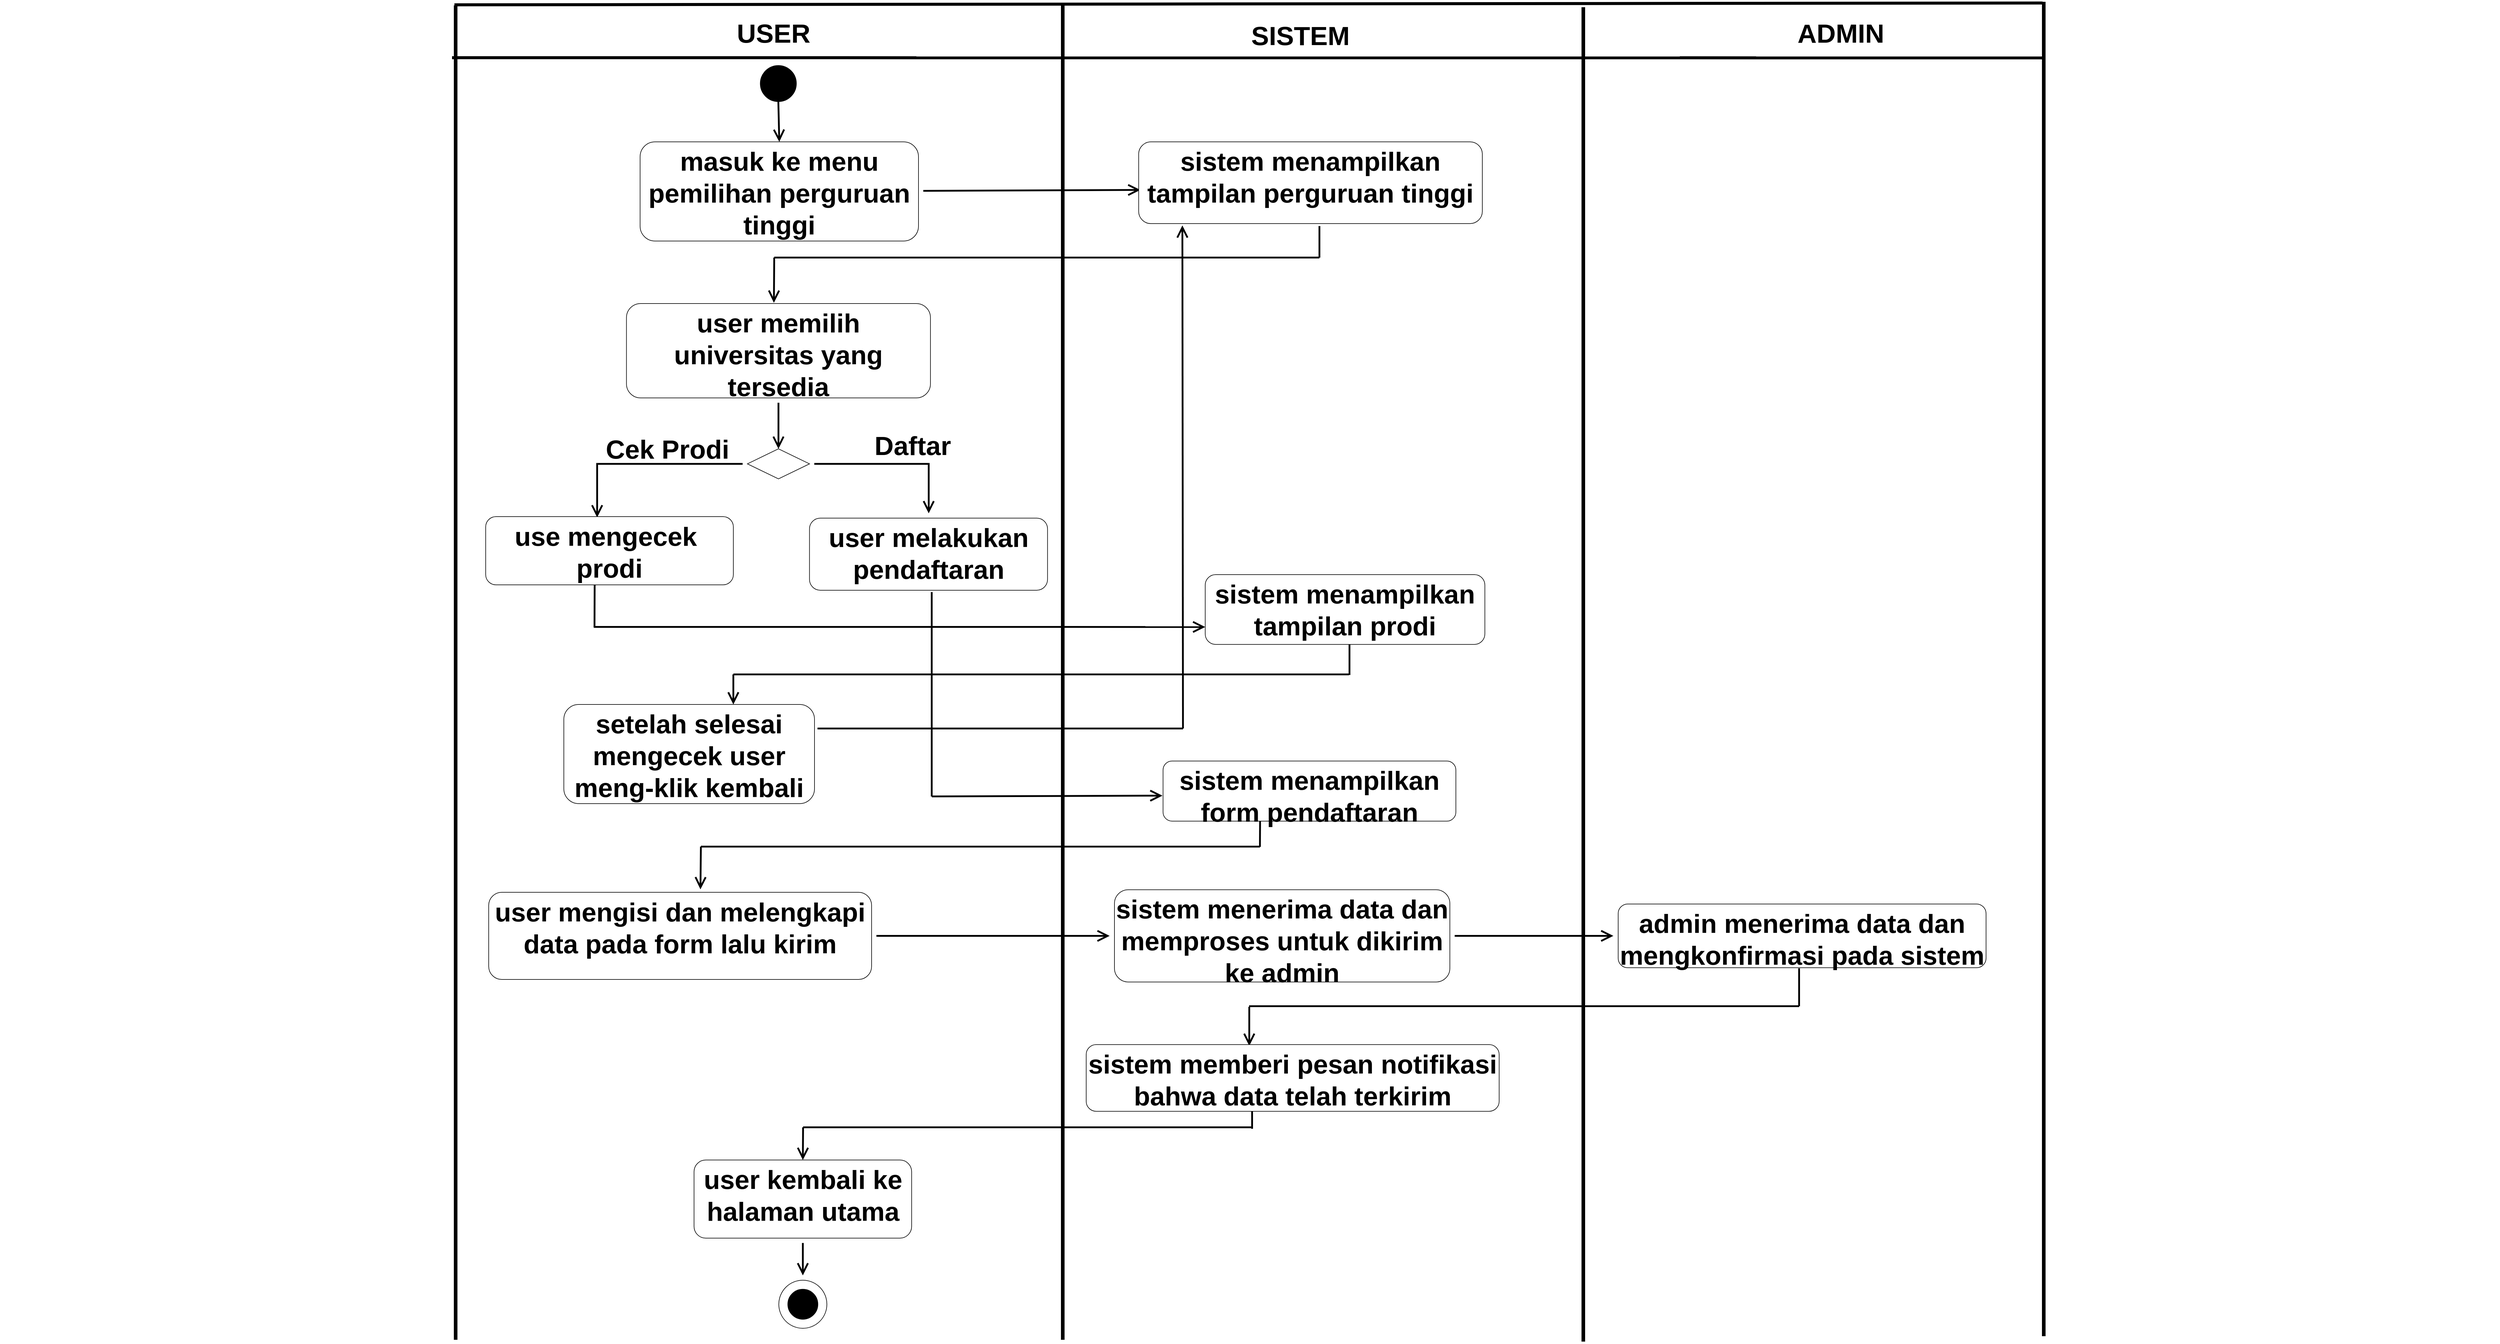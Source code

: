 <mxfile version="15.9.4" type="github" pages="4">
  <diagram id="fImfwEfo9sQ7-Hv0iJXM" name="Page-1">
    <mxGraphModel dx="5750" dy="2660" grid="0" gridSize="10" guides="1" tooltips="1" connect="1" arrows="1" fold="1" page="0" pageScale="1" pageWidth="1100" pageHeight="850" math="0" shadow="0">
      <root>
        <mxCell id="0" />
        <mxCell id="1" parent="0" />
        <mxCell id="vKSvV3eFEB5RMygRF8wU-1" value="" style="endArrow=none;html=1;rounded=0;sketch=0;hachureGap=4;fontFamily=Architects Daughter;fontSource=https%3A%2F%2Ffonts.googleapis.com%2Fcss%3Ffamily%3DArchitects%2BDaughter;fontSize=44;startSize=14;endSize=14;sourcePerimeterSpacing=8;targetPerimeterSpacing=8;curved=1;strokeWidth=5;fontStyle=1;verticalAlign=top;entryX=0.042;entryY=0.5;entryDx=0;entryDy=0;entryPerimeter=0;" parent="1" target="DCR7BsiIGasx_5JJ-qvT-16" edge="1">
          <mxGeometry width="50" height="50" relative="1" as="geometry">
            <mxPoint x="-408" y="-16" as="sourcePoint" />
            <mxPoint x="2248" y="-16" as="targetPoint" />
          </mxGeometry>
        </mxCell>
        <mxCell id="vKSvV3eFEB5RMygRF8wU-12" style="edgeStyle=none;curved=1;rounded=0;sketch=0;hachureGap=4;orthogonalLoop=1;jettySize=auto;html=1;fontFamily=Architects Daughter;fontSource=https%3A%2F%2Ffonts.googleapis.com%2Fcss%3Ffamily%3DArchitects%2BDaughter;fontSize=44;endArrow=open;startSize=14;endSize=14;sourcePerimeterSpacing=8;targetPerimeterSpacing=8;strokeWidth=3;fontStyle=1;verticalAlign=top;entryX=0.005;entryY=0.588;entryDx=0;entryDy=0;entryPerimeter=0;" parent="1" source="vKSvV3eFEB5RMygRF8wU-3" target="vKSvV3eFEB5RMygRF8wU-11" edge="1">
          <mxGeometry relative="1" as="geometry">
            <mxPoint x="466" y="198" as="targetPoint" />
          </mxGeometry>
        </mxCell>
        <mxCell id="vKSvV3eFEB5RMygRF8wU-3" value="&lt;font style=&quot;font-size: 44px;&quot;&gt;masuk ke menu pemilihan perguruan tinggi&lt;/font&gt;" style="rounded=1;whiteSpace=wrap;html=1;sketch=0;hachureGap=4;fontFamily=Helvetica;fontSize=44;strokeWidth=1;fontStyle=1;verticalAlign=top;" parent="1" vertex="1">
          <mxGeometry x="-95.13" y="124" width="463.13" height="165" as="geometry" />
        </mxCell>
        <mxCell id="vKSvV3eFEB5RMygRF8wU-10" style="edgeStyle=none;curved=1;rounded=0;sketch=0;hachureGap=4;orthogonalLoop=1;jettySize=auto;html=1;fontFamily=Architects Daughter;fontSource=https%3A%2F%2Ffonts.googleapis.com%2Fcss%3Ffamily%3DArchitects%2BDaughter;fontSize=44;endArrow=open;startSize=14;endSize=14;sourcePerimeterSpacing=8;targetPerimeterSpacing=8;strokeWidth=3;exitX=0.5;exitY=1;exitDx=0;exitDy=0;fontStyle=1;verticalAlign=top;entryX=0.5;entryY=0;entryDx=0;entryDy=0;" parent="1" source="vKSvV3eFEB5RMygRF8wU-5" target="vKSvV3eFEB5RMygRF8wU-3" edge="1">
          <mxGeometry relative="1" as="geometry">
            <mxPoint x="115.86" y="80" as="sourcePoint" />
            <mxPoint x="157" y="117" as="targetPoint" />
          </mxGeometry>
        </mxCell>
        <mxCell id="vKSvV3eFEB5RMygRF8wU-5" value="" style="ellipse;whiteSpace=wrap;html=1;aspect=fixed;rounded=1;sketch=0;hachureGap=4;fontFamily=Architects Daughter;fontSource=https%3A%2F%2Ffonts.googleapis.com%2Fcss%3Ffamily%3DArchitects%2BDaughter;fontSize=44;fillColor=#000000;strokeWidth=1;fontStyle=1;verticalAlign=top;" parent="1" vertex="1">
          <mxGeometry x="104.84" y="-3" width="60" height="60" as="geometry" />
        </mxCell>
        <mxCell id="vKSvV3eFEB5RMygRF8wU-6" value="&lt;font style=&quot;font-size: 44px;&quot;&gt;USER&lt;/font&gt;" style="text;html=1;strokeColor=none;fillColor=none;align=center;verticalAlign=top;whiteSpace=wrap;rounded=0;sketch=0;hachureGap=4;fontFamily=Helvetica;fontSize=44;strokeWidth=2;fontStyle=1" parent="1" vertex="1">
          <mxGeometry x="72" y="-89" width="110" height="30" as="geometry" />
        </mxCell>
        <mxCell id="vKSvV3eFEB5RMygRF8wU-7" value="SISTEM" style="text;html=1;align=center;verticalAlign=top;resizable=0;points=[];autosize=1;strokeColor=none;fillColor=none;rounded=1;sketch=0;hachureGap=4;fontFamily=Helvetica;fontSize=44;strokeWidth=2;fontStyle=1" parent="1" vertex="1">
          <mxGeometry x="916" y="-84.9" width="174" height="57" as="geometry" />
        </mxCell>
        <mxCell id="vKSvV3eFEB5RMygRF8wU-9" value="ADMIN" style="text;html=1;align=center;verticalAlign=top;resizable=0;points=[];autosize=1;strokeColor=none;fillColor=none;rounded=1;sketch=0;hachureGap=4;fontFamily=Helvetica;fontSize=44;strokeWidth=2;fontStyle=1" parent="1" vertex="1">
          <mxGeometry x="1825" y="-89" width="154" height="57" as="geometry" />
        </mxCell>
        <mxCell id="vKSvV3eFEB5RMygRF8wU-11" value="&lt;font style=&quot;font-size: 44px;&quot;&gt;sistem menampilkan tampilan perguruan tinggi &lt;/font&gt;" style="rounded=1;whiteSpace=wrap;html=1;sketch=0;hachureGap=4;fontFamily=Helvetica;fontSize=44;fillColor=#FFFFFF;strokeWidth=1;fontStyle=1;verticalAlign=top;" parent="1" vertex="1">
          <mxGeometry x="734.28" y="124" width="571.72" height="136" as="geometry" />
        </mxCell>
        <mxCell id="BxWsOOp35VxRvSO02YUb-54" style="edgeStyle=orthogonalEdgeStyle;rounded=0;orthogonalLoop=1;jettySize=auto;html=1;entryX=0.5;entryY=0;entryDx=0;entryDy=0;fontFamily=Helvetica;fontSize=44;endArrow=open;endFill=0;startSize=14;endSize=14;sourcePerimeterSpacing=8;targetPerimeterSpacing=8;strokeWidth=3;fontStyle=1;verticalAlign=top;" parent="1" source="vKSvV3eFEB5RMygRF8wU-17" target="vKSvV3eFEB5RMygRF8wU-28" edge="1">
          <mxGeometry relative="1" as="geometry" />
        </mxCell>
        <mxCell id="vKSvV3eFEB5RMygRF8wU-17" value="&lt;font style=&quot;font-size: 44px;&quot;&gt;user memilih universitas yang tersedia&lt;/font&gt;" style="rounded=1;whiteSpace=wrap;html=1;sketch=0;hachureGap=4;fontFamily=Helvetica;fontSize=44;strokeWidth=1;fontStyle=1;verticalAlign=top;" parent="1" vertex="1">
          <mxGeometry x="-117.82" y="393" width="505.73" height="157" as="geometry" />
        </mxCell>
        <mxCell id="vKSvV3eFEB5RMygRF8wU-18" value="" style="endArrow=none;html=1;rounded=0;sketch=0;hachureGap=4;fontFamily=Architects Daughter;fontSource=https%3A%2F%2Ffonts.googleapis.com%2Fcss%3Ffamily%3DArchitects%2BDaughter;fontSize=44;startSize=14;endSize=14;sourcePerimeterSpacing=8;targetPerimeterSpacing=8;strokeWidth=3;fontStyle=1;verticalAlign=top;exitX=1;exitY=0.5;exitDx=0;exitDy=0;exitPerimeter=0;" parent="1" source="vKSvV3eFEB5RMygRF8wU-19" edge="1">
          <mxGeometry width="50" height="50" relative="1" as="geometry">
            <mxPoint x="1031" y="304" as="sourcePoint" />
            <mxPoint x="1035" y="264" as="targetPoint" />
          </mxGeometry>
        </mxCell>
        <mxCell id="vKSvV3eFEB5RMygRF8wU-19" value="" style="line;strokeWidth=3;html=1;rounded=1;sketch=0;hachureGap=4;fontFamily=Architects Daughter;fontSource=https%3A%2F%2Ffonts.googleapis.com%2Fcss%3Ffamily%3DArchitects%2BDaughter;fontSize=44;fillColor=#FFFFFF;fontStyle=1;verticalAlign=top;" parent="1" vertex="1">
          <mxGeometry x="128" y="295" width="907" height="43" as="geometry" />
        </mxCell>
        <mxCell id="vKSvV3eFEB5RMygRF8wU-21" value="" style="endArrow=open;html=1;rounded=0;sketch=0;hachureGap=4;fontFamily=Architects Daughter;fontSource=https%3A%2F%2Ffonts.googleapis.com%2Fcss%3Ffamily%3DArchitects%2BDaughter;fontSize=44;startSize=14;endSize=14;sourcePerimeterSpacing=8;targetPerimeterSpacing=8;exitX=0;exitY=0.5;exitDx=0;exitDy=0;exitPerimeter=0;entryX=0.485;entryY=-0.008;entryDx=0;entryDy=0;endFill=0;strokeWidth=3;entryPerimeter=0;fontStyle=1;verticalAlign=top;" parent="1" source="vKSvV3eFEB5RMygRF8wU-19" target="vKSvV3eFEB5RMygRF8wU-17" edge="1">
          <mxGeometry width="50" height="50" relative="1" as="geometry">
            <mxPoint x="118.36" y="385" as="sourcePoint" />
            <mxPoint x="288.36" y="370" as="targetPoint" />
          </mxGeometry>
        </mxCell>
        <mxCell id="BxWsOOp35VxRvSO02YUb-56" style="edgeStyle=orthogonalEdgeStyle;rounded=0;orthogonalLoop=1;jettySize=auto;html=1;fontFamily=Helvetica;fontSize=44;endArrow=open;endFill=0;startSize=14;endSize=14;sourcePerimeterSpacing=8;targetPerimeterSpacing=8;strokeWidth=3;fontStyle=1;verticalAlign=top;" parent="1" source="vKSvV3eFEB5RMygRF8wU-28" target="vKSvV3eFEB5RMygRF8wU-36" edge="1">
          <mxGeometry relative="1" as="geometry">
            <mxPoint x="270" y="750" as="targetPoint" />
            <Array as="points">
              <mxPoint x="385" y="660" />
            </Array>
          </mxGeometry>
        </mxCell>
        <mxCell id="BxWsOOp35VxRvSO02YUb-57" style="edgeStyle=orthogonalEdgeStyle;rounded=0;orthogonalLoop=1;jettySize=auto;html=1;entryX=0.45;entryY=0.012;entryDx=0;entryDy=0;entryPerimeter=0;fontFamily=Helvetica;fontSize=44;endArrow=open;endFill=0;startSize=14;endSize=14;sourcePerimeterSpacing=8;targetPerimeterSpacing=8;strokeWidth=3;fontStyle=1;verticalAlign=top;" parent="1" source="vKSvV3eFEB5RMygRF8wU-28" target="vKSvV3eFEB5RMygRF8wU-33" edge="1">
          <mxGeometry relative="1" as="geometry" />
        </mxCell>
        <mxCell id="vKSvV3eFEB5RMygRF8wU-28" value="" style="rhombus;whiteSpace=wrap;html=1;rounded=0;sketch=0;hachureGap=4;fontFamily=Architects Daughter;fontSource=https%3A%2F%2Ffonts.googleapis.com%2Fcss%3Ffamily%3DArchitects%2BDaughter;fontSize=44;strokeWidth=1;fillColor=#FFFFFF;fontStyle=1;verticalAlign=top;" parent="1" vertex="1">
          <mxGeometry x="83.4" y="634.72" width="103.28" height="50" as="geometry" />
        </mxCell>
        <mxCell id="vKSvV3eFEB5RMygRF8wU-33" value="use mengecek&amp;nbsp; prodi" style="rounded=1;whiteSpace=wrap;html=1;sketch=0;hachureGap=4;fontFamily=Helvetica;fontSize=44;strokeWidth=1;fillColor=#FFFFFF;fontStyle=1;verticalAlign=top;" parent="1" vertex="1">
          <mxGeometry x="-352" y="747.5" width="412" height="113.5" as="geometry" />
        </mxCell>
        <mxCell id="vKSvV3eFEB5RMygRF8wU-36" value="&lt;font style=&quot;font-size: 44px;&quot;&gt;user melakukan pendaftaran&lt;/font&gt;" style="rounded=1;whiteSpace=wrap;html=1;sketch=0;hachureGap=4;fontFamily=Helvetica;fontSize=44;strokeWidth=1;fillColor=#FFFFFF;fontStyle=1;verticalAlign=top;" parent="1" vertex="1">
          <mxGeometry x="186.68" y="750" width="396" height="120" as="geometry" />
        </mxCell>
        <mxCell id="vKSvV3eFEB5RMygRF8wU-37" value="Cek Prodi" style="text;html=1;align=center;verticalAlign=top;resizable=0;points=[];autosize=1;strokeColor=none;fillColor=none;rounded=0;sketch=0;hachureGap=4;fontFamily=Helvetica;fontSize=44;strokeWidth=1;fontStyle=1" parent="1" vertex="1">
          <mxGeometry x="-158" y="603" width="215" height="57" as="geometry" />
        </mxCell>
        <mxCell id="vKSvV3eFEB5RMygRF8wU-38" value="Daftar" style="text;html=1;align=center;verticalAlign=top;resizable=0;points=[];autosize=1;strokeColor=none;fillColor=none;rounded=0;sketch=0;hachureGap=4;fontFamily=Helvetica;fontSize=44;rotation=0;strokeWidth=1;fontStyle=1" parent="1" vertex="1">
          <mxGeometry x="289" y="597" width="137" height="57" as="geometry" />
        </mxCell>
        <mxCell id="vKSvV3eFEB5RMygRF8wU-39" value="&lt;font style=&quot;font-size: 44px;&quot;&gt;sistem menampilkan form pendaftaran&lt;/font&gt;" style="rounded=1;whiteSpace=wrap;html=1;sketch=0;hachureGap=4;fontFamily=Helvetica;fontSize=44;strokeWidth=1;fillColor=#FFFFFF;fontStyle=1;verticalAlign=top;" parent="1" vertex="1">
          <mxGeometry x="774.84" y="1154.1" width="487.16" height="100" as="geometry" />
        </mxCell>
        <mxCell id="vKSvV3eFEB5RMygRF8wU-44" value="" style="endArrow=none;html=1;rounded=0;sketch=0;hachureGap=4;fontFamily=Architects Daughter;fontSource=https%3A%2F%2Ffonts.googleapis.com%2Fcss%3Ffamily%3DArchitects%2BDaughter;fontSize=44;startSize=14;endSize=14;sourcePerimeterSpacing=8;targetPerimeterSpacing=8;strokeWidth=3;fontStyle=1;verticalAlign=top;" parent="1" edge="1">
          <mxGeometry width="50" height="50" relative="1" as="geometry">
            <mxPoint x="936" y="1297" as="sourcePoint" />
            <mxPoint x="936.28" y="1254.1" as="targetPoint" />
          </mxGeometry>
        </mxCell>
        <mxCell id="vKSvV3eFEB5RMygRF8wU-45" value="" style="line;strokeWidth=3;html=1;rounded=1;sketch=0;hachureGap=4;fontFamily=Architects Daughter;fontSource=https%3A%2F%2Ffonts.googleapis.com%2Fcss%3Ffamily%3DArchitects%2BDaughter;fontSize=44;fillColor=#FFFFFF;fontStyle=1;verticalAlign=top;" parent="1" vertex="1">
          <mxGeometry x="6" y="1280" width="930" height="33" as="geometry" />
        </mxCell>
        <mxCell id="vKSvV3eFEB5RMygRF8wU-46" value="" style="endArrow=open;html=1;rounded=0;sketch=0;hachureGap=4;fontFamily=Architects Daughter;fontSource=https%3A%2F%2Ffonts.googleapis.com%2Fcss%3Ffamily%3DArchitects%2BDaughter;fontSize=44;startSize=14;endSize=14;sourcePerimeterSpacing=8;targetPerimeterSpacing=8;endFill=0;exitX=0;exitY=0.5;exitDx=0;exitDy=0;exitPerimeter=0;entryX=0.553;entryY=-0.034;entryDx=0;entryDy=0;entryPerimeter=0;strokeWidth=3;fontStyle=1;verticalAlign=top;" parent="1" source="vKSvV3eFEB5RMygRF8wU-45" target="vKSvV3eFEB5RMygRF8wU-49" edge="1">
          <mxGeometry width="50" height="50" relative="1" as="geometry">
            <mxPoint x="170" y="1340" as="sourcePoint" />
            <mxPoint x="170" y="1380" as="targetPoint" />
          </mxGeometry>
        </mxCell>
        <mxCell id="BxWsOOp35VxRvSO02YUb-31" style="edgeStyle=orthogonalEdgeStyle;rounded=0;orthogonalLoop=1;jettySize=auto;html=1;fontFamily=Helvetica;fontSize=44;endArrow=open;endFill=0;startSize=14;endSize=14;sourcePerimeterSpacing=8;targetPerimeterSpacing=8;strokeWidth=3;fontStyle=1;verticalAlign=top;" parent="1" source="vKSvV3eFEB5RMygRF8wU-49" target="BxWsOOp35VxRvSO02YUb-30" edge="1">
          <mxGeometry relative="1" as="geometry" />
        </mxCell>
        <mxCell id="vKSvV3eFEB5RMygRF8wU-49" value="user mengisi dan melengkapi data pada form lalu kirim" style="rounded=1;whiteSpace=wrap;html=1;sketch=0;hachureGap=4;fontFamily=Helvetica;fontSize=44;strokeWidth=1;fillColor=#FFFFFF;fontStyle=1;verticalAlign=top;" parent="1" vertex="1">
          <mxGeometry x="-347" y="1372.5" width="637" height="145" as="geometry" />
        </mxCell>
        <mxCell id="BxWsOOp35VxRvSO02YUb-4" value="" style="endArrow=none;html=1;rounded=0;startSize=14;endSize=14;sourcePerimeterSpacing=8;targetPerimeterSpacing=8;curved=1;strokeWidth=3;fontSize=44;entryX=0.44;entryY=1;entryDx=0;entryDy=0;entryPerimeter=0;fontStyle=1;verticalAlign=top;" parent="1" target="vKSvV3eFEB5RMygRF8wU-33" edge="1">
          <mxGeometry width="50" height="50" relative="1" as="geometry">
            <mxPoint x="-171" y="932" as="sourcePoint" />
            <mxPoint x="-80" y="890" as="targetPoint" />
          </mxGeometry>
        </mxCell>
        <mxCell id="BxWsOOp35VxRvSO02YUb-5" value="" style="endArrow=open;html=1;rounded=0;startSize=14;endSize=14;sourcePerimeterSpacing=8;targetPerimeterSpacing=8;curved=1;endFill=0;strokeWidth=3;fontSize=44;entryX=0;entryY=0.75;entryDx=0;entryDy=0;fontStyle=1;verticalAlign=top;" parent="1" target="BxWsOOp35VxRvSO02YUb-6" edge="1">
          <mxGeometry width="50" height="50" relative="1" as="geometry">
            <mxPoint x="-172" y="931" as="sourcePoint" />
            <mxPoint x="470" y="920" as="targetPoint" />
          </mxGeometry>
        </mxCell>
        <mxCell id="BxWsOOp35VxRvSO02YUb-6" value="sistem menampilkan tampilan prodi" style="rounded=1;whiteSpace=wrap;html=1;hachureGap=4;strokeWidth=1;fontSize=44;fontStyle=1;fontFamily=Helvetica;verticalAlign=top;" parent="1" vertex="1">
          <mxGeometry x="845" y="844" width="465.22" height="116.1" as="geometry" />
        </mxCell>
        <mxCell id="BxWsOOp35VxRvSO02YUb-15" value="&lt;font style=&quot;font-size: 44px;&quot;&gt;setelah selesai mengecek user meng-klik kembali&lt;/font&gt;" style="rounded=1;whiteSpace=wrap;html=1;sketch=0;hachureGap=4;fontFamily=Helvetica;fontSize=44;strokeWidth=1;fillColor=#FFFFFF;fontStyle=1;verticalAlign=top;" parent="1" vertex="1">
          <mxGeometry x="-222" y="1060" width="417" height="165" as="geometry" />
        </mxCell>
        <mxCell id="BxWsOOp35VxRvSO02YUb-17" value="" style="line;strokeWidth=3;html=1;rounded=1;sketch=0;hachureGap=4;fontFamily=Architects Daughter;fontSource=https%3A%2F%2Ffonts.googleapis.com%2Fcss%3Ffamily%3DArchitects%2BDaughter;fontSize=44;fillColor=#FFFFFF;fontStyle=1;verticalAlign=top;" parent="1" vertex="1">
          <mxGeometry x="60" y="1005" width="1024" height="10" as="geometry" />
        </mxCell>
        <mxCell id="BxWsOOp35VxRvSO02YUb-18" value="" style="endArrow=open;html=1;rounded=0;sketch=0;hachureGap=4;fontFamily=Architects Daughter;fontSource=https%3A%2F%2Ffonts.googleapis.com%2Fcss%3Ffamily%3DArchitects%2BDaughter;fontSize=44;startSize=14;endSize=14;sourcePerimeterSpacing=8;targetPerimeterSpacing=8;endFill=0;exitX=0;exitY=0.5;exitDx=0;exitDy=0;exitPerimeter=0;strokeWidth=3;fontStyle=1;verticalAlign=top;" parent="1" source="BxWsOOp35VxRvSO02YUb-17" edge="1">
          <mxGeometry width="50" height="50" relative="1" as="geometry">
            <mxPoint x="59.33" y="1010" as="sourcePoint" />
            <mxPoint x="60" y="1060" as="targetPoint" />
          </mxGeometry>
        </mxCell>
        <mxCell id="BxWsOOp35VxRvSO02YUb-23" value="" style="line;strokeWidth=3;html=1;hachureGap=4;fontFamily=Helvetica;fontSize=44;fontStyle=1;verticalAlign=top;" parent="1" vertex="1">
          <mxGeometry x="200" y="1095" width="608" height="10" as="geometry" />
        </mxCell>
        <mxCell id="BxWsOOp35VxRvSO02YUb-27" value="" style="endArrow=open;html=1;rounded=0;fontFamily=Helvetica;fontSize=44;startSize=14;endSize=14;sourcePerimeterSpacing=8;targetPerimeterSpacing=8;endFill=0;strokeWidth=3;fontStyle=1;verticalAlign=top;exitX=1;exitY=0.5;exitDx=0;exitDy=0;exitPerimeter=0;" parent="1" source="BxWsOOp35VxRvSO02YUb-23" edge="1">
          <mxGeometry width="50" height="50" relative="1" as="geometry">
            <mxPoint x="807" y="1095" as="sourcePoint" />
            <mxPoint x="807" y="263" as="targetPoint" />
          </mxGeometry>
        </mxCell>
        <mxCell id="BxWsOOp35VxRvSO02YUb-28" value="" style="line;strokeWidth=3;direction=south;html=1;hachureGap=4;fontFamily=Helvetica;fontSize=44;fontStyle=1;verticalAlign=top;" parent="1" vertex="1">
          <mxGeometry x="385" y="873" width="10" height="340" as="geometry" />
        </mxCell>
        <mxCell id="BxWsOOp35VxRvSO02YUb-29" value="" style="endArrow=open;html=1;rounded=0;fontFamily=Helvetica;fontSize=44;startSize=14;endSize=14;sourcePerimeterSpacing=8;targetPerimeterSpacing=8;exitX=1;exitY=0.5;exitDx=0;exitDy=0;exitPerimeter=0;entryX=-0.002;entryY=0.576;entryDx=0;entryDy=0;entryPerimeter=0;endFill=0;strokeWidth=3;fontStyle=1;verticalAlign=top;" parent="1" source="BxWsOOp35VxRvSO02YUb-28" target="vKSvV3eFEB5RMygRF8wU-39" edge="1">
          <mxGeometry width="50" height="50" relative="1" as="geometry">
            <mxPoint x="410" y="995" as="sourcePoint" />
            <mxPoint x="460" y="945" as="targetPoint" />
          </mxGeometry>
        </mxCell>
        <mxCell id="BxWsOOp35VxRvSO02YUb-33" style="edgeStyle=orthogonalEdgeStyle;rounded=0;orthogonalLoop=1;jettySize=auto;html=1;fontFamily=Helvetica;fontSize=44;endArrow=open;endFill=0;startSize=14;endSize=14;sourcePerimeterSpacing=8;targetPerimeterSpacing=8;strokeWidth=3;fontStyle=1;verticalAlign=top;" parent="1" source="BxWsOOp35VxRvSO02YUb-30" target="BxWsOOp35VxRvSO02YUb-32" edge="1">
          <mxGeometry relative="1" as="geometry" />
        </mxCell>
        <mxCell id="BxWsOOp35VxRvSO02YUb-30" value="sistem menerima data dan memproses untuk dikirim ke admin" style="rounded=1;whiteSpace=wrap;html=1;sketch=0;hachureGap=4;fontFamily=Helvetica;fontSize=44;strokeWidth=1;fillColor=#FFFFFF;fontStyle=1;verticalAlign=top;" parent="1" vertex="1">
          <mxGeometry x="694" y="1368.25" width="558" height="153.5" as="geometry" />
        </mxCell>
        <mxCell id="BxWsOOp35VxRvSO02YUb-32" value="admin menerima data dan mengkonfirmasi pada sistem" style="rounded=1;whiteSpace=wrap;html=1;sketch=0;hachureGap=4;fontFamily=Helvetica;fontSize=44;strokeWidth=1;fillColor=#FFFFFF;fontStyle=1;verticalAlign=top;" parent="1" vertex="1">
          <mxGeometry x="1532" y="1392" width="612" height="106" as="geometry" />
        </mxCell>
        <mxCell id="BxWsOOp35VxRvSO02YUb-36" value="" style="endArrow=none;html=1;rounded=0;sketch=0;hachureGap=4;fontFamily=Architects Daughter;fontSource=https%3A%2F%2Ffonts.googleapis.com%2Fcss%3Ffamily%3DArchitects%2BDaughter;fontSize=44;startSize=14;endSize=14;sourcePerimeterSpacing=8;targetPerimeterSpacing=8;strokeWidth=3;fontStyle=1;verticalAlign=top;exitX=1;exitY=0.5;exitDx=0;exitDy=0;exitPerimeter=0;" parent="1" source="BxWsOOp35VxRvSO02YUb-37" edge="1">
          <mxGeometry width="50" height="50" relative="1" as="geometry">
            <mxPoint x="1827" y="1586" as="sourcePoint" />
            <mxPoint x="1833" y="1499" as="targetPoint" />
          </mxGeometry>
        </mxCell>
        <mxCell id="BxWsOOp35VxRvSO02YUb-37" value="" style="line;strokeWidth=3;html=1;rounded=1;sketch=0;hachureGap=4;fontFamily=Architects Daughter;fontSource=https%3A%2F%2Ffonts.googleapis.com%2Fcss%3Ffamily%3DArchitects%2BDaughter;fontSize=44;fillColor=#FFFFFF;fontStyle=1;verticalAlign=top;" parent="1" vertex="1">
          <mxGeometry x="918" y="1538" width="915" height="48" as="geometry" />
        </mxCell>
        <mxCell id="BxWsOOp35VxRvSO02YUb-38" value="" style="endArrow=open;html=1;rounded=0;sketch=0;hachureGap=4;fontFamily=Architects Daughter;fontSource=https%3A%2F%2Ffonts.googleapis.com%2Fcss%3Ffamily%3DArchitects%2BDaughter;fontSize=44;startSize=14;endSize=14;sourcePerimeterSpacing=8;targetPerimeterSpacing=8;endFill=0;exitX=0;exitY=0.5;exitDx=0;exitDy=0;exitPerimeter=0;strokeWidth=3;fontStyle=1;verticalAlign=top;" parent="1" edge="1">
          <mxGeometry width="50" height="50" relative="1" as="geometry">
            <mxPoint x="918.28" y="1563" as="sourcePoint" />
            <mxPoint x="918.28" y="1628" as="targetPoint" />
          </mxGeometry>
        </mxCell>
        <mxCell id="BxWsOOp35VxRvSO02YUb-39" value="&lt;font style=&quot;font-size: 44px;&quot;&gt;sistem memberi pesan notifikasi bahwa data telah terkirim&lt;/font&gt;" style="rounded=1;whiteSpace=wrap;html=1;sketch=0;hachureGap=4;fontFamily=Helvetica;fontSize=44;strokeWidth=1;fillColor=#FFFFFF;fontStyle=1;verticalAlign=top;" parent="1" vertex="1">
          <mxGeometry x="647" y="1625.9" width="687" height="111" as="geometry" />
        </mxCell>
        <mxCell id="BxWsOOp35VxRvSO02YUb-43" value="" style="line;strokeWidth=3;html=1;rounded=1;sketch=0;hachureGap=4;fontFamily=Architects Daughter;fontSource=https%3A%2F%2Ffonts.googleapis.com%2Fcss%3Ffamily%3DArchitects%2BDaughter;fontSize=44;fillColor=#FFFFFF;fontStyle=1;verticalAlign=top;" parent="1" vertex="1">
          <mxGeometry x="176" y="1757.9" width="747" height="11.1" as="geometry" />
        </mxCell>
        <mxCell id="BxWsOOp35VxRvSO02YUb-44" value="" style="endArrow=open;html=1;rounded=0;sketch=0;hachureGap=4;fontFamily=Architects Daughter;fontSource=https%3A%2F%2Ffonts.googleapis.com%2Fcss%3Ffamily%3DArchitects%2BDaughter;fontSize=44;startSize=14;endSize=14;sourcePerimeterSpacing=8;targetPerimeterSpacing=8;endFill=0;exitX=0;exitY=0.5;exitDx=0;exitDy=0;exitPerimeter=0;strokeWidth=3;entryX=0.5;entryY=0;entryDx=0;entryDy=0;fontStyle=1;verticalAlign=top;" parent="1" source="BxWsOOp35VxRvSO02YUb-43" target="BxWsOOp35VxRvSO02YUb-45" edge="1">
          <mxGeometry width="50" height="50" relative="1" as="geometry">
            <mxPoint x="36.0" y="1762.9" as="sourcePoint" />
            <mxPoint x="173.67" y="1837.9" as="targetPoint" />
          </mxGeometry>
        </mxCell>
        <mxCell id="BxWsOOp35VxRvSO02YUb-60" style="edgeStyle=orthogonalEdgeStyle;rounded=0;orthogonalLoop=1;jettySize=auto;html=1;fontFamily=Helvetica;fontSize=44;endArrow=open;endFill=0;startSize=14;endSize=14;sourcePerimeterSpacing=8;targetPerimeterSpacing=8;strokeWidth=3;fontStyle=1;verticalAlign=top;" parent="1" source="BxWsOOp35VxRvSO02YUb-45" target="BxWsOOp35VxRvSO02YUb-48" edge="1">
          <mxGeometry relative="1" as="geometry" />
        </mxCell>
        <mxCell id="BxWsOOp35VxRvSO02YUb-45" value="user kembali ke halaman utama" style="rounded=1;whiteSpace=wrap;html=1;hachureGap=4;fontFamily=Helvetica;fontSize=44;strokeWidth=1;fontStyle=1;verticalAlign=top;" parent="1" vertex="1">
          <mxGeometry x="-5.39" y="1817.9" width="362" height="130" as="geometry" />
        </mxCell>
        <mxCell id="BxWsOOp35VxRvSO02YUb-48" value="" style="ellipse;whiteSpace=wrap;html=1;aspect=fixed;hachureGap=4;fontFamily=Helvetica;fontSize=44;strokeWidth=1;fontStyle=0;verticalAlign=top;" parent="1" vertex="1">
          <mxGeometry x="135.61" y="2017.9" width="80" height="80" as="geometry" />
        </mxCell>
        <mxCell id="BxWsOOp35VxRvSO02YUb-49" value="" style="ellipse;whiteSpace=wrap;html=1;aspect=fixed;hachureGap=4;fontFamily=Helvetica;fontSize=44;strokeWidth=1;fillColor=#000000;fontStyle=1;verticalAlign=top;" parent="1" vertex="1">
          <mxGeometry x="150.61" y="2032.9" width="50" height="50" as="geometry" />
        </mxCell>
        <mxCell id="fwutPfCNNIrEFKCHyq2t-4" value="" style="line;strokeWidth=3;direction=south;html=1;fontFamily=Helvetica;fontSize=44;" parent="1" vertex="1">
          <mxGeometry x="1080" y="960.1" width="10" height="50.9" as="geometry" />
        </mxCell>
        <mxCell id="DCR7BsiIGasx_5JJ-qvT-2" value="" style="line;strokeWidth=3;direction=south;html=1;fontFamily=Helvetica;fontSize=44;" parent="1" vertex="1">
          <mxGeometry x="918" y="1736.9" width="10" height="29" as="geometry" />
        </mxCell>
        <mxCell id="DCR7BsiIGasx_5JJ-qvT-7" value="" style="line;strokeWidth=6;direction=south;html=1;fontFamily=Helvetica;fontSize=44;" parent="1" vertex="1">
          <mxGeometry x="-147" y="-103" width="1510" height="2220" as="geometry" />
        </mxCell>
        <mxCell id="DCR7BsiIGasx_5JJ-qvT-8" value="" style="line;strokeWidth=6;direction=south;html=1;fontFamily=Helvetica;fontSize=44;" parent="1" vertex="1">
          <mxGeometry x="719" y="-100" width="1510" height="2220" as="geometry" />
        </mxCell>
        <mxCell id="DCR7BsiIGasx_5JJ-qvT-11" value="" style="endArrow=none;html=1;rounded=0;sketch=0;hachureGap=4;fontFamily=Architects Daughter;fontSource=https%3A%2F%2Ffonts.googleapis.com%2Fcss%3Ffamily%3DArchitects%2BDaughter;fontSize=44;startSize=14;endSize=14;sourcePerimeterSpacing=8;targetPerimeterSpacing=8;curved=1;strokeWidth=5;fontStyle=1;verticalAlign=top;" parent="1" edge="1">
          <mxGeometry width="50" height="50" relative="1" as="geometry">
            <mxPoint x="-404" y="-104" as="sourcePoint" />
            <mxPoint x="2238" y="-107" as="targetPoint" />
          </mxGeometry>
        </mxCell>
        <mxCell id="DCR7BsiIGasx_5JJ-qvT-14" value="" style="line;strokeWidth=6;direction=south;html=1;fontFamily=Helvetica;fontSize=44;" parent="1" vertex="1">
          <mxGeometry x="-1157" y="-103" width="1510" height="2220" as="geometry" />
        </mxCell>
        <mxCell id="DCR7BsiIGasx_5JJ-qvT-16" value="" style="line;strokeWidth=6;direction=south;html=1;fontFamily=Helvetica;fontSize=44;" parent="1" vertex="1">
          <mxGeometry x="1485" y="-109" width="1510" height="2220" as="geometry" />
        </mxCell>
      </root>
    </mxGraphModel>
  </diagram>
  <diagram id="eJK4fRN_ByV0oBGBRg2I" name="Page-2">
    <mxGraphModel dx="1310" dy="852" grid="0" gridSize="10" guides="1" tooltips="1" connect="1" arrows="1" fold="1" page="0" pageScale="1" pageWidth="850" pageHeight="1100" math="0" shadow="0">
      <root>
        <mxCell id="LcqxsqSKfRja4OAqbnEU-0" />
        <mxCell id="LcqxsqSKfRja4OAqbnEU-1" parent="LcqxsqSKfRja4OAqbnEU-0" />
        <mxCell id="LcqxsqSKfRja4OAqbnEU-2" value="" style="endArrow=none;html=1;rounded=0;strokeWidth=5;fontSize=30;exitX=0.041;exitY=0.467;exitDx=0;exitDy=0;exitPerimeter=0;" parent="LcqxsqSKfRja4OAqbnEU-1" source="KXzMWblZeZb0kzTEWx46-3" edge="1">
          <mxGeometry width="50" height="50" relative="1" as="geometry">
            <mxPoint x="-192" y="40" as="sourcePoint" />
            <mxPoint x="1302" y="40" as="targetPoint" />
          </mxGeometry>
        </mxCell>
        <mxCell id="LcqxsqSKfRja4OAqbnEU-4" value="" style="line;strokeWidth=5;direction=south;html=1;fontSize=30;" parent="LcqxsqSKfRja4OAqbnEU-1" vertex="1">
          <mxGeometry x="729" y="-12" width="10" height="1207" as="geometry" />
        </mxCell>
        <mxCell id="LcqxsqSKfRja4OAqbnEU-5" value="USER" style="text;html=1;align=center;verticalAlign=middle;resizable=0;points=[];autosize=1;strokeColor=none;fillColor=none;fontSize=30;strokeWidth=2;" parent="LcqxsqSKfRja4OAqbnEU-1" vertex="1">
          <mxGeometry x="-51" y="-1" width="93" height="40" as="geometry" />
        </mxCell>
        <mxCell id="LcqxsqSKfRja4OAqbnEU-6" value="SISTEM" style="text;html=1;align=center;verticalAlign=middle;resizable=0;points=[];autosize=1;strokeColor=none;fillColor=none;fontSize=30;strokeWidth=2;" parent="LcqxsqSKfRja4OAqbnEU-1" vertex="1">
          <mxGeometry x="432" y="-3" width="122" height="40" as="geometry" />
        </mxCell>
        <mxCell id="LcqxsqSKfRja4OAqbnEU-7" value="ADMIN" style="text;html=1;align=center;verticalAlign=middle;resizable=0;points=[];autosize=1;strokeColor=none;fillColor=none;fontSize=30;strokeWidth=2;" parent="LcqxsqSKfRja4OAqbnEU-1" vertex="1">
          <mxGeometry x="981" y="1" width="107" height="40" as="geometry" />
        </mxCell>
        <mxCell id="LcqxsqSKfRja4OAqbnEU-8" value="" style="ellipse;whiteSpace=wrap;html=1;aspect=fixed;fillColor=#000000;strokeWidth=2;fontSize=30;" parent="LcqxsqSKfRja4OAqbnEU-1" vertex="1">
          <mxGeometry x="-16.5" y="72.5" width="40" height="40" as="geometry" />
        </mxCell>
        <mxCell id="LcqxsqSKfRja4OAqbnEU-9" value="" style="endArrow=open;html=1;rounded=0;fontSize=30;endFill=0;exitX=0.5;exitY=1;exitDx=0;exitDy=0;strokeWidth=2;entryX=0.5;entryY=0;entryDx=0;entryDy=0;" parent="LcqxsqSKfRja4OAqbnEU-1" source="LcqxsqSKfRja4OAqbnEU-8" target="LcqxsqSKfRja4OAqbnEU-10" edge="1">
          <mxGeometry width="50" height="50" relative="1" as="geometry">
            <mxPoint x="79.25" y="154.5" as="sourcePoint" />
            <mxPoint x="54.25" y="164.5" as="targetPoint" />
          </mxGeometry>
        </mxCell>
        <mxCell id="LcqxsqSKfRja4OAqbnEU-11" style="edgeStyle=orthogonalEdgeStyle;rounded=0;orthogonalLoop=1;jettySize=auto;html=1;fontSize=30;endArrow=open;endFill=0;entryX=0;entryY=0.5;entryDx=0;entryDy=0;strokeWidth=4;" parent="LcqxsqSKfRja4OAqbnEU-1" source="LcqxsqSKfRja4OAqbnEU-10" target="LcqxsqSKfRja4OAqbnEU-12" edge="1">
          <mxGeometry relative="1" as="geometry">
            <mxPoint x="400" y="195" as="targetPoint" />
          </mxGeometry>
        </mxCell>
        <mxCell id="LcqxsqSKfRja4OAqbnEU-10" value="&lt;span style=&quot;font-size: 30px;&quot;&gt;user membuka aplikasi KAPITA&lt;/span&gt;" style="rounded=1;whiteSpace=wrap;html=1;fontSize=30;fillColor=#FFFFFF;strokeWidth=2;fontStyle=0" parent="LcqxsqSKfRja4OAqbnEU-1" vertex="1">
          <mxGeometry x="-123.5" y="146.37" width="254" height="70" as="geometry" />
        </mxCell>
        <mxCell id="LcqxsqSKfRja4OAqbnEU-12" value="&lt;span style=&quot;font-size: 30px;&quot;&gt;sistem menampilkan halaman awal yang terdapat 2 opsi pilihan&lt;/span&gt;" style="rounded=1;whiteSpace=wrap;html=1;fontSize=30;fillColor=#FFFFFF;strokeWidth=2;fontStyle=0" parent="LcqxsqSKfRja4OAqbnEU-1" vertex="1">
          <mxGeometry x="322" y="128.99" width="342" height="104.75" as="geometry" />
        </mxCell>
        <mxCell id="LcqxsqSKfRja4OAqbnEU-14" value="" style="line;strokeWidth=4;direction=south;html=1;fontSize=30;fillColor=#FFFFFF;" parent="LcqxsqSKfRja4OAqbnEU-1" vertex="1">
          <mxGeometry x="450" y="233.75" width="10" height="26.25" as="geometry" />
        </mxCell>
        <mxCell id="LcqxsqSKfRja4OAqbnEU-15" value="" style="endArrow=none;html=1;rounded=0;fontSize=30;entryX=1;entryY=0.5;entryDx=0;entryDy=0;entryPerimeter=0;strokeWidth=4;" parent="LcqxsqSKfRja4OAqbnEU-1" target="LcqxsqSKfRja4OAqbnEU-14" edge="1">
          <mxGeometry width="50" height="50" relative="1" as="geometry">
            <mxPoint x="52" y="260" as="sourcePoint" />
            <mxPoint x="540" y="340" as="targetPoint" />
          </mxGeometry>
        </mxCell>
        <mxCell id="LcqxsqSKfRja4OAqbnEU-16" value="" style="endArrow=open;html=1;rounded=0;fontSize=30;endFill=0;entryX=0.5;entryY=0;entryDx=0;entryDy=0;strokeWidth=4;" parent="LcqxsqSKfRja4OAqbnEU-1" edge="1">
          <mxGeometry width="50" height="50" relative="1" as="geometry">
            <mxPoint x="50.5" y="259" as="sourcePoint" />
            <mxPoint x="50.5" y="282" as="targetPoint" />
          </mxGeometry>
        </mxCell>
        <mxCell id="LcqxsqSKfRja4OAqbnEU-18" style="edgeStyle=orthogonalEdgeStyle;rounded=0;orthogonalLoop=1;jettySize=auto;html=1;fontSize=30;endArrow=open;endFill=0;strokeWidth=4;" parent="LcqxsqSKfRja4OAqbnEU-1" source="LcqxsqSKfRja4OAqbnEU-17" target="LcqxsqSKfRja4OAqbnEU-19" edge="1">
          <mxGeometry relative="1" as="geometry">
            <mxPoint x="70.5" y="464.5" as="targetPoint" />
          </mxGeometry>
        </mxCell>
        <mxCell id="LcqxsqSKfRja4OAqbnEU-17" value="user memilih salah satu opsi" style="rounded=1;whiteSpace=wrap;html=1;fontSize=30;fillColor=#FFFFFF;strokeWidth=2;" parent="LcqxsqSKfRja4OAqbnEU-1" vertex="1">
          <mxGeometry x="-72" y="283" width="245" height="70" as="geometry" />
        </mxCell>
        <mxCell id="LcqxsqSKfRja4OAqbnEU-20" style="edgeStyle=orthogonalEdgeStyle;rounded=0;orthogonalLoop=1;jettySize=auto;html=1;fontSize=30;endArrow=open;endFill=0;strokeWidth=4;" parent="LcqxsqSKfRja4OAqbnEU-1" source="LcqxsqSKfRja4OAqbnEU-19" edge="1">
          <mxGeometry relative="1" as="geometry">
            <mxPoint x="197.5" y="538" as="targetPoint" />
            <Array as="points">
              <mxPoint x="198" y="465" />
            </Array>
          </mxGeometry>
        </mxCell>
        <mxCell id="LcqxsqSKfRja4OAqbnEU-21" style="edgeStyle=orthogonalEdgeStyle;rounded=0;orthogonalLoop=1;jettySize=auto;html=1;fontSize=30;endArrow=open;endFill=0;strokeWidth=4;" parent="LcqxsqSKfRja4OAqbnEU-1" source="LcqxsqSKfRja4OAqbnEU-19" target="LcqxsqSKfRja4OAqbnEU-23" edge="1">
          <mxGeometry relative="1" as="geometry">
            <mxPoint x="-59.5" y="574.5" as="targetPoint" />
            <Array as="points">
              <mxPoint x="-69.5" y="464.5" />
            </Array>
          </mxGeometry>
        </mxCell>
        <mxCell id="LcqxsqSKfRja4OAqbnEU-19" value="" style="rhombus;whiteSpace=wrap;html=1;fontSize=30;fillColor=#FFFFFF;strokeWidth=2;" parent="LcqxsqSKfRja4OAqbnEU-1" vertex="1">
          <mxGeometry x="10.5" y="444.5" width="80" height="40" as="geometry" />
        </mxCell>
        <mxCell id="LcqxsqSKfRja4OAqbnEU-22" value="&lt;div style=&quot;font-size: 29px&quot;&gt;&lt;font style=&quot;font-size: 29px&quot;&gt;sudah memiliki &lt;br&gt;&lt;/font&gt;&lt;/div&gt;&lt;div style=&quot;font-size: 29px&quot;&gt;&lt;font style=&quot;font-size: 29px&quot;&gt;akun&lt;/font&gt;&lt;/div&gt;" style="text;html=1;align=center;verticalAlign=middle;resizable=0;points=[];autosize=1;strokeColor=none;fillColor=none;fontSize=30;strokeWidth=2;" parent="LcqxsqSKfRja4OAqbnEU-1" vertex="1">
          <mxGeometry x="-175.5" y="387" width="202" height="76" as="geometry" />
        </mxCell>
        <mxCell id="LcqxsqSKfRja4OAqbnEU-42" style="edgeStyle=orthogonalEdgeStyle;rounded=0;orthogonalLoop=1;jettySize=auto;html=1;fontSize=30;endArrow=open;endFill=0;strokeWidth=4;entryX=0.5;entryY=0;entryDx=0;entryDy=0;" parent="LcqxsqSKfRja4OAqbnEU-1" source="LcqxsqSKfRja4OAqbnEU-23" target="LcqxsqSKfRja4OAqbnEU-43" edge="1">
          <mxGeometry relative="1" as="geometry">
            <mxPoint x="-69.5" y="964.5" as="targetPoint" />
          </mxGeometry>
        </mxCell>
        <mxCell id="LcqxsqSKfRja4OAqbnEU-23" value="user memilih login" style="rounded=1;whiteSpace=wrap;html=1;fontSize=30;fillColor=#FFFFFF;strokeWidth=2;" parent="LcqxsqSKfRja4OAqbnEU-1" vertex="1">
          <mxGeometry x="-181" y="542" width="223" height="64.5" as="geometry" />
        </mxCell>
        <mxCell id="LcqxsqSKfRja4OAqbnEU-26" style="edgeStyle=orthogonalEdgeStyle;rounded=0;orthogonalLoop=1;jettySize=auto;html=1;fontSize=30;endArrow=open;endFill=0;strokeWidth=4;" parent="LcqxsqSKfRja4OAqbnEU-1" source="LcqxsqSKfRja4OAqbnEU-24" target="LcqxsqSKfRja4OAqbnEU-27" edge="1">
          <mxGeometry relative="1" as="geometry">
            <mxPoint x="380" y="600" as="targetPoint" />
          </mxGeometry>
        </mxCell>
        <mxCell id="LcqxsqSKfRja4OAqbnEU-24" value="user memilih register" style="rounded=1;whiteSpace=wrap;html=1;fontSize=30;fillColor=#FFFFFF;strokeWidth=2;" parent="LcqxsqSKfRja4OAqbnEU-1" vertex="1">
          <mxGeometry x="94" y="538" width="191.75" height="66" as="geometry" />
        </mxCell>
        <mxCell id="LcqxsqSKfRja4OAqbnEU-27" value="sistem menampilan form registrasi" style="rounded=1;whiteSpace=wrap;html=1;fontSize=30;fillColor=#FFFFFF;strokeWidth=2;" parent="LcqxsqSKfRja4OAqbnEU-1" vertex="1">
          <mxGeometry x="403" y="521.5" width="249" height="99" as="geometry" />
        </mxCell>
        <mxCell id="LcqxsqSKfRja4OAqbnEU-28" value="" style="line;strokeWidth=4;direction=south;html=1;fontSize=30;fillColor=#FFFFFF;" parent="LcqxsqSKfRja4OAqbnEU-1" vertex="1">
          <mxGeometry x="516.5" y="621" width="10" height="44.25" as="geometry" />
        </mxCell>
        <mxCell id="LcqxsqSKfRja4OAqbnEU-29" value="" style="endArrow=none;html=1;rounded=0;fontSize=30;entryX=1;entryY=0.5;entryDx=0;entryDy=0;entryPerimeter=0;strokeWidth=4;" parent="LcqxsqSKfRja4OAqbnEU-1" target="LcqxsqSKfRja4OAqbnEU-28" edge="1">
          <mxGeometry width="50" height="50" relative="1" as="geometry">
            <mxPoint x="122" y="664" as="sourcePoint" />
            <mxPoint x="590" y="746.25" as="targetPoint" />
          </mxGeometry>
        </mxCell>
        <mxCell id="LcqxsqSKfRja4OAqbnEU-30" value="" style="endArrow=open;html=1;rounded=0;fontSize=30;endFill=0;strokeWidth=4;entryX=0.483;entryY=-0.007;entryDx=0;entryDy=0;entryPerimeter=0;" parent="LcqxsqSKfRja4OAqbnEU-1" target="LcqxsqSKfRja4OAqbnEU-31" edge="1">
          <mxGeometry width="50" height="50" relative="1" as="geometry">
            <mxPoint x="121.5" y="665" as="sourcePoint" />
            <mxPoint x="150.5" y="704.5" as="targetPoint" />
          </mxGeometry>
        </mxCell>
        <mxCell id="LcqxsqSKfRja4OAqbnEU-32" style="edgeStyle=orthogonalEdgeStyle;rounded=0;orthogonalLoop=1;jettySize=auto;html=1;fontSize=30;endArrow=open;endFill=0;strokeWidth=4;" parent="LcqxsqSKfRja4OAqbnEU-1" source="LcqxsqSKfRja4OAqbnEU-31" target="LcqxsqSKfRja4OAqbnEU-33" edge="1">
          <mxGeometry relative="1" as="geometry">
            <mxPoint x="420" y="730" as="targetPoint" />
            <Array as="points">
              <mxPoint x="360" y="743" />
              <mxPoint x="360" y="743" />
            </Array>
          </mxGeometry>
        </mxCell>
        <mxCell id="LcqxsqSKfRja4OAqbnEU-31" value="user melakukan pengisian data lalu klik kirim " style="rounded=1;whiteSpace=wrap;html=1;fontSize=30;strokeWidth=2;fillColor=#FFFFFF;" parent="LcqxsqSKfRja4OAqbnEU-1" vertex="1">
          <mxGeometry x="-1.5" y="708" width="254.5" height="98" as="geometry" />
        </mxCell>
        <mxCell id="LcqxsqSKfRja4OAqbnEU-34" style="edgeStyle=orthogonalEdgeStyle;rounded=0;orthogonalLoop=1;jettySize=auto;html=1;fontSize=30;endArrow=open;endFill=0;strokeWidth=4;" parent="LcqxsqSKfRja4OAqbnEU-1" source="LcqxsqSKfRja4OAqbnEU-33" target="LcqxsqSKfRja4OAqbnEU-35" edge="1">
          <mxGeometry relative="1" as="geometry">
            <mxPoint x="680" y="729.995" as="targetPoint" />
          </mxGeometry>
        </mxCell>
        <mxCell id="LcqxsqSKfRja4OAqbnEU-33" value="sistem menerima data dan mengirim ke admin" style="rounded=1;whiteSpace=wrap;html=1;fontSize=30;strokeWidth=2;fillColor=#FFFFFF;" parent="LcqxsqSKfRja4OAqbnEU-1" vertex="1">
          <mxGeometry x="393" y="688" width="271" height="98.46" as="geometry" />
        </mxCell>
        <mxCell id="LcqxsqSKfRja4OAqbnEU-36" style="edgeStyle=orthogonalEdgeStyle;rounded=0;orthogonalLoop=1;jettySize=auto;html=1;fontSize=30;endArrow=open;endFill=0;strokeWidth=4;" parent="LcqxsqSKfRja4OAqbnEU-1" source="LcqxsqSKfRja4OAqbnEU-35" target="LcqxsqSKfRja4OAqbnEU-37" edge="1">
          <mxGeometry relative="1" as="geometry">
            <mxPoint x="931.38" y="830" as="targetPoint" />
          </mxGeometry>
        </mxCell>
        <mxCell id="LcqxsqSKfRja4OAqbnEU-35" value="admin menerima data dan mengaktivasi akun user" style="rounded=1;whiteSpace=wrap;html=1;fontSize=30;strokeWidth=2;fillColor=#FFFFFF;" parent="LcqxsqSKfRja4OAqbnEU-1" vertex="1">
          <mxGeometry x="828.0" y="701.97" width="373.12" height="70.51" as="geometry" />
        </mxCell>
        <mxCell id="LcqxsqSKfRja4OAqbnEU-38" style="edgeStyle=orthogonalEdgeStyle;rounded=0;orthogonalLoop=1;jettySize=auto;html=1;fontSize=30;endArrow=open;endFill=0;strokeWidth=4;" parent="LcqxsqSKfRja4OAqbnEU-1" source="LcqxsqSKfRja4OAqbnEU-37" target="LcqxsqSKfRja4OAqbnEU-39" edge="1">
          <mxGeometry relative="1" as="geometry">
            <mxPoint x="497.5" y="870" as="targetPoint" />
          </mxGeometry>
        </mxCell>
        <mxCell id="LcqxsqSKfRja4OAqbnEU-37" value="admin mengkonfirmasi data telah diterima dan akun user telah aktif" style="rounded=1;whiteSpace=wrap;html=1;fontSize=30;strokeWidth=2;fillColor=#FFFFFF;" parent="LcqxsqSKfRja4OAqbnEU-1" vertex="1">
          <mxGeometry x="788.06" y="824.5" width="453" height="76" as="geometry" />
        </mxCell>
        <mxCell id="LcqxsqSKfRja4OAqbnEU-40" style="edgeStyle=orthogonalEdgeStyle;rounded=0;orthogonalLoop=1;jettySize=auto;html=1;fontSize=30;endArrow=open;endFill=0;strokeWidth=4;" parent="LcqxsqSKfRja4OAqbnEU-1" source="LcqxsqSKfRja4OAqbnEU-39" target="LcqxsqSKfRja4OAqbnEU-12" edge="1">
          <mxGeometry relative="1" as="geometry">
            <mxPoint x="340" y="280" as="targetPoint" />
            <Array as="points">
              <mxPoint x="340" y="860" />
            </Array>
          </mxGeometry>
        </mxCell>
        <mxCell id="LcqxsqSKfRja4OAqbnEU-39" value="sistem memberi pesan notifikasi pendaftaran berhasil " style="rounded=1;whiteSpace=wrap;html=1;fontSize=30;strokeWidth=2;fillColor=#FFFFFF;" parent="LcqxsqSKfRja4OAqbnEU-1" vertex="1">
          <mxGeometry x="366" y="810.5" width="325" height="104" as="geometry" />
        </mxCell>
        <mxCell id="LcqxsqSKfRja4OAqbnEU-44" style="edgeStyle=orthogonalEdgeStyle;rounded=0;orthogonalLoop=1;jettySize=auto;html=1;fontSize=30;endArrow=open;endFill=0;strokeWidth=4;" parent="LcqxsqSKfRja4OAqbnEU-1" source="LcqxsqSKfRja4OAqbnEU-43" target="LcqxsqSKfRja4OAqbnEU-45" edge="1">
          <mxGeometry relative="1" as="geometry">
            <mxPoint x="447.5" y="1024" as="targetPoint" />
          </mxGeometry>
        </mxCell>
        <mxCell id="LcqxsqSKfRja4OAqbnEU-43" value="user memasukkan email dan password lalu klik masuk" style="rounded=1;whiteSpace=wrap;html=1;fontSize=30;strokeWidth=2;fillColor=#FFFFFF;" parent="LcqxsqSKfRja4OAqbnEU-1" vertex="1">
          <mxGeometry x="-216" y="931.62" width="293" height="98.75" as="geometry" />
        </mxCell>
        <mxCell id="LcqxsqSKfRja4OAqbnEU-46" style="edgeStyle=orthogonalEdgeStyle;rounded=0;orthogonalLoop=1;jettySize=auto;html=1;fontSize=30;endArrow=open;endFill=0;strokeWidth=4;" parent="LcqxsqSKfRja4OAqbnEU-1" source="LcqxsqSKfRja4OAqbnEU-45" target="LcqxsqSKfRja4OAqbnEU-47" edge="1">
          <mxGeometry relative="1" as="geometry">
            <mxPoint x="462.5" y="1119" as="targetPoint" />
          </mxGeometry>
        </mxCell>
        <mxCell id="LcqxsqSKfRja4OAqbnEU-45" value="user berhasil masuk ke aplikasi KAPITA" style="rounded=1;whiteSpace=wrap;html=1;fontSize=30;strokeWidth=2;fillColor=#FFFFFF;" parent="LcqxsqSKfRja4OAqbnEU-1" vertex="1">
          <mxGeometry x="365.5" y="943.5" width="294" height="75" as="geometry" />
        </mxCell>
        <mxCell id="LcqxsqSKfRja4OAqbnEU-47" value="" style="ellipse;whiteSpace=wrap;html=1;aspect=fixed;fontSize=30;strokeWidth=2;fillColor=#FFFFFF;" parent="LcqxsqSKfRja4OAqbnEU-1" vertex="1">
          <mxGeometry x="482.5" y="1084" width="60" height="60" as="geometry" />
        </mxCell>
        <mxCell id="LcqxsqSKfRja4OAqbnEU-48" value="" style="ellipse;whiteSpace=wrap;html=1;aspect=fixed;fontSize=30;strokeWidth=2;fillColor=#000000;" parent="LcqxsqSKfRja4OAqbnEU-1" vertex="1">
          <mxGeometry x="492.5" y="1094" width="40" height="40" as="geometry" />
        </mxCell>
        <mxCell id="v6zfu4r57p23XcEeJCNP-0" value="&lt;div style=&quot;font-size: 25px&quot;&gt;&lt;font style=&quot;font-size: 25px&quot;&gt;belum memiliki &lt;br&gt;&lt;/font&gt;&lt;/div&gt;&lt;div style=&quot;font-size: 25px&quot;&gt;&lt;font style=&quot;font-size: 25px&quot;&gt;akun&lt;/font&gt;&lt;/div&gt;" style="text;html=1;align=center;verticalAlign=middle;resizable=0;points=[];autosize=1;strokeColor=none;fillColor=none;fontSize=29;fontFamily=Helvetica;" parent="LcqxsqSKfRja4OAqbnEU-1" vertex="1">
          <mxGeometry x="81.5" y="379" width="175" height="74" as="geometry" />
        </mxCell>
        <mxCell id="KXzMWblZeZb0kzTEWx46-0" value="" style="line;strokeWidth=5;direction=south;html=1;fontSize=30;" parent="LcqxsqSKfRja4OAqbnEU-1" vertex="1">
          <mxGeometry x="293" y="-10" width="10" height="1200" as="geometry" />
        </mxCell>
        <mxCell id="KXzMWblZeZb0kzTEWx46-1" value="" style="endArrow=none;html=1;rounded=0;strokeWidth=5;fontSize=30;" parent="LcqxsqSKfRja4OAqbnEU-1" edge="1">
          <mxGeometry width="50" height="50" relative="1" as="geometry">
            <mxPoint x="-234" y="-10" as="sourcePoint" />
            <mxPoint x="1298" y="-10" as="targetPoint" />
          </mxGeometry>
        </mxCell>
        <mxCell id="KXzMWblZeZb0kzTEWx46-2" value="" style="line;strokeWidth=5;direction=south;html=1;fontSize=30;" parent="LcqxsqSKfRja4OAqbnEU-1" vertex="1">
          <mxGeometry x="1289" y="-12" width="10" height="1170" as="geometry" />
        </mxCell>
        <mxCell id="KXzMWblZeZb0kzTEWx46-3" value="" style="line;strokeWidth=5;direction=south;html=1;fontSize=30;" parent="LcqxsqSKfRja4OAqbnEU-1" vertex="1">
          <mxGeometry x="-235" y="-9" width="10" height="1188" as="geometry" />
        </mxCell>
        <mxCell id="KXzMWblZeZb0kzTEWx46-4" value="" style="endArrow=none;html=1;rounded=0;strokeWidth=5;fontSize=30;exitX=0.041;exitY=0.467;exitDx=0;exitDy=0;exitPerimeter=0;" parent="LcqxsqSKfRja4OAqbnEU-1" edge="1">
          <mxGeometry width="50" height="50" relative="1" as="geometry">
            <mxPoint x="-232.67" y="1160.998" as="sourcePoint" />
            <mxPoint x="1299" y="1161.29" as="targetPoint" />
          </mxGeometry>
        </mxCell>
      </root>
    </mxGraphModel>
  </diagram>
  <diagram id="muOl2Njkx7id1zdbnYOH" name="Page-3">
    <mxGraphModel dx="1655" dy="822" grid="0" gridSize="10" guides="1" tooltips="1" connect="1" arrows="1" fold="1" page="0" pageScale="1" pageWidth="850" pageHeight="1100" math="0" shadow="0">
      <root>
        <mxCell id="6ydZPyCn0mcpM2ii0TRY-0" />
        <mxCell id="6ydZPyCn0mcpM2ii0TRY-1" parent="6ydZPyCn0mcpM2ii0TRY-0" />
        <mxCell id="Ztz4MF10H7l5TUOB-_oz-12" style="edgeStyle=orthogonalEdgeStyle;rounded=0;orthogonalLoop=1;jettySize=auto;html=1;fontSize=20;fontStyle=1" parent="6ydZPyCn0mcpM2ii0TRY-1" target="Ztz4MF10H7l5TUOB-_oz-13" edge="1">
          <mxGeometry relative="1" as="geometry">
            <mxPoint x="340" y="800.0" as="targetPoint" />
            <Array as="points">
              <mxPoint x="410" y="730" />
              <mxPoint x="340" y="730" />
            </Array>
            <mxPoint x="410.091" y="710.0" as="sourcePoint" />
          </mxGeometry>
        </mxCell>
        <mxCell id="Ztz4MF10H7l5TUOB-_oz-16" style="edgeStyle=orthogonalEdgeStyle;rounded=0;orthogonalLoop=1;jettySize=auto;html=1;fontSize=20;fontStyle=1;endArrow=none;endFill=0;" parent="6ydZPyCn0mcpM2ii0TRY-1" edge="1">
          <mxGeometry relative="1" as="geometry">
            <mxPoint x="550" y="810.0" as="targetPoint" />
            <Array as="points">
              <mxPoint x="470" y="730" />
              <mxPoint x="550" y="730" />
            </Array>
            <mxPoint x="470.091" y="710.0" as="sourcePoint" />
          </mxGeometry>
        </mxCell>
        <mxCell id="Ztz4MF10H7l5TUOB-_oz-14" style="edgeStyle=orthogonalEdgeStyle;rounded=0;orthogonalLoop=1;jettySize=auto;html=1;fontSize=20;fontStyle=1" parent="6ydZPyCn0mcpM2ii0TRY-1" source="Ztz4MF10H7l5TUOB-_oz-13" target="Ztz4MF10H7l5TUOB-_oz-15" edge="1">
          <mxGeometry relative="1" as="geometry">
            <mxPoint x="340" y="920.0" as="targetPoint" />
          </mxGeometry>
        </mxCell>
        <mxCell id="Ztz4MF10H7l5TUOB-_oz-13" value="fakultas" style="rounded=1;whiteSpace=wrap;html=1;fontSize=20;fontStyle=1" parent="6ydZPyCn0mcpM2ii0TRY-1" vertex="1">
          <mxGeometry x="280" y="770.0" width="120" height="60" as="geometry" />
        </mxCell>
        <mxCell id="Ztz4MF10H7l5TUOB-_oz-15" value="prodi" style="rounded=1;whiteSpace=wrap;html=1;fontSize=20;fontStyle=1" parent="6ydZPyCn0mcpM2ii0TRY-1" vertex="1">
          <mxGeometry x="280" y="890.0" width="120" height="60" as="geometry" />
        </mxCell>
        <mxCell id="pplIUktalNxEPKH_XFyb-0" value="REGISTER" style="swimlane;fontStyle=1;align=center;verticalAlign=middle;childLayout=stackLayout;horizontal=1;startSize=26;horizontalStack=0;resizeParent=1;resizeParentMax=0;resizeLast=0;collapsible=1;marginBottom=0;fontSize=20;" parent="6ydZPyCn0mcpM2ii0TRY-1" vertex="1">
          <mxGeometry x="700" y="170" width="240" height="300" as="geometry">
            <mxRectangle x="340" y="340" width="60" height="26" as="alternateBounds" />
          </mxGeometry>
        </mxCell>
        <mxCell id="pplIUktalNxEPKH_XFyb-1" value="+ nama : string&#xa;+ tanggal_lahir : data&#xa;+ no.telepon : integer&#xa;+ email : string&#xa;+ password : string&#xa;" style="text;strokeColor=none;fillColor=none;align=left;verticalAlign=top;spacingLeft=4;spacingRight=4;overflow=hidden;rotatable=0;points=[[0,0.5],[1,0.5]];portConstraint=eastwest;fontSize=20;fontStyle=1" parent="pplIUktalNxEPKH_XFyb-0" vertex="1">
          <mxGeometry y="26" width="240" height="134" as="geometry" />
        </mxCell>
        <mxCell id="pplIUktalNxEPKH_XFyb-2" value="" style="line;strokeWidth=1;fillColor=none;align=left;verticalAlign=middle;spacingTop=-1;spacingLeft=3;spacingRight=3;rotatable=0;labelPosition=right;points=[];portConstraint=eastwest;fontSize=20;fontStyle=1" parent="pplIUktalNxEPKH_XFyb-0" vertex="1">
          <mxGeometry y="160" width="240" height="8" as="geometry" />
        </mxCell>
        <mxCell id="pplIUktalNxEPKH_XFyb-3" value="+ Mengisi &#xa;+ Mengirim&#xa;+ Menghapus&#xa;+ Cek&#xa;" style="text;strokeColor=none;fillColor=none;align=left;verticalAlign=top;spacingLeft=4;spacingRight=4;overflow=hidden;rotatable=0;points=[[0,0.5],[1,0.5]];portConstraint=eastwest;fontSize=20;fontStyle=1" parent="pplIUktalNxEPKH_XFyb-0" vertex="1">
          <mxGeometry y="168" width="240" height="132" as="geometry" />
        </mxCell>
        <mxCell id="8Hv3mkifK0rpVmU0TRcw-0" value="DAFTAR" style="swimlane;fontStyle=1;align=center;verticalAlign=middle;childLayout=stackLayout;horizontal=1;startSize=26;horizontalStack=0;resizeParent=1;resizeParentMax=0;resizeLast=0;collapsible=1;marginBottom=0;fontSize=20;" parent="6ydZPyCn0mcpM2ii0TRY-1" vertex="1">
          <mxGeometry x="470" y="810" width="240" height="350" as="geometry">
            <mxRectangle x="340" y="340" width="60" height="26" as="alternateBounds" />
          </mxGeometry>
        </mxCell>
        <mxCell id="8Hv3mkifK0rpVmU0TRcw-1" value="+ nama : string&#xa;+ asal_sekolah : string&#xa;+ alamat : string&#xa;+ no_telp : integer&#xa;+ foto : data&#xa;+ fakultas : data&#xa;+ program_studi : data&#xa;&#xa;" style="text;strokeColor=none;fillColor=none;align=left;verticalAlign=top;spacingLeft=4;spacingRight=4;overflow=hidden;rotatable=0;points=[[0,0.5],[1,0.5]];portConstraint=eastwest;fontSize=20;fontStyle=1" parent="8Hv3mkifK0rpVmU0TRcw-0" vertex="1">
          <mxGeometry y="26" width="240" height="184" as="geometry" />
        </mxCell>
        <mxCell id="8Hv3mkifK0rpVmU0TRcw-2" value="" style="line;strokeWidth=1;fillColor=none;align=left;verticalAlign=middle;spacingTop=-1;spacingLeft=3;spacingRight=3;rotatable=0;labelPosition=right;points=[];portConstraint=eastwest;fontSize=20;fontStyle=1" parent="8Hv3mkifK0rpVmU0TRcw-0" vertex="1">
          <mxGeometry y="210" width="240" height="8" as="geometry" />
        </mxCell>
        <mxCell id="8Hv3mkifK0rpVmU0TRcw-3" value="+ Mengirim&#xa;+ Mengisi &#xa;+ Mengubah&#xa;+ Melihat&#xa;+ Cek&#xa;&#xa;" style="text;strokeColor=none;fillColor=none;align=left;verticalAlign=top;spacingLeft=4;spacingRight=4;overflow=hidden;rotatable=0;points=[[0,0.5],[1,0.5]];portConstraint=eastwest;fontSize=20;fontStyle=1" parent="8Hv3mkifK0rpVmU0TRcw-0" vertex="1">
          <mxGeometry y="218" width="240" height="132" as="geometry" />
        </mxCell>
        <mxCell id="8Hv3mkifK0rpVmU0TRcw-4" value="ADMIN" style="swimlane;fontStyle=1;align=center;verticalAlign=middle;childLayout=stackLayout;horizontal=1;startSize=26;horizontalStack=0;resizeParent=1;resizeParentMax=0;resizeLast=0;collapsible=1;marginBottom=0;fontSize=20;" parent="6ydZPyCn0mcpM2ii0TRY-1" vertex="1">
          <mxGeometry x="1062" y="695" width="220" height="310" as="geometry">
            <mxRectangle x="340" y="340" width="60" height="26" as="alternateBounds" />
          </mxGeometry>
        </mxCell>
        <mxCell id="8Hv3mkifK0rpVmU0TRcw-5" value="+ ID_admin: interger&#xa;+ username : string&#xa;+ password : string&#xa;+ email : string&#xa;+ nama : string&#xa;+ role : string&#xa;" style="text;strokeColor=none;fillColor=none;align=left;verticalAlign=top;spacingLeft=4;spacingRight=4;overflow=hidden;rotatable=0;points=[[0,0.5],[1,0.5]];portConstraint=eastwest;fontSize=20;fontStyle=1" parent="8Hv3mkifK0rpVmU0TRcw-4" vertex="1">
          <mxGeometry y="26" width="220" height="124" as="geometry" />
        </mxCell>
        <mxCell id="8Hv3mkifK0rpVmU0TRcw-6" value="" style="line;strokeWidth=1;fillColor=none;align=left;verticalAlign=middle;spacingTop=-1;spacingLeft=3;spacingRight=3;rotatable=0;labelPosition=right;points=[];portConstraint=eastwest;fontSize=20;fontStyle=1" parent="8Hv3mkifK0rpVmU0TRcw-4" vertex="1">
          <mxGeometry y="150" width="220" height="8" as="geometry" />
        </mxCell>
        <mxCell id="8Hv3mkifK0rpVmU0TRcw-7" value="+ Mengelola&#xa;+ Menerima&#xa;+ Menghapus&#xa;+ Menambah&#xa;+ Melihat&#xa;+ Mengirim&#xa;" style="text;strokeColor=none;fillColor=none;align=left;verticalAlign=top;spacingLeft=4;spacingRight=4;overflow=hidden;rotatable=0;points=[[0,0.5],[1,0.5]];portConstraint=eastwest;fontSize=20;fontStyle=1" parent="8Hv3mkifK0rpVmU0TRcw-4" vertex="1">
          <mxGeometry y="158" width="220" height="152" as="geometry" />
        </mxCell>
        <mxCell id="2Deoil0H2NmMQBnfGNfJ-11" value="USER" style="swimlane;fontStyle=1;align=center;verticalAlign=middle;childLayout=stackLayout;horizontal=1;startSize=26;horizontalStack=0;resizeParent=1;resizeParentMax=0;resizeLast=0;collapsible=1;marginBottom=0;fontSize=20;" parent="6ydZPyCn0mcpM2ii0TRY-1" vertex="1">
          <mxGeometry x="850" y="1110" width="240" height="310" as="geometry">
            <mxRectangle x="340" y="340" width="60" height="26" as="alternateBounds" />
          </mxGeometry>
        </mxCell>
        <mxCell id="2Deoil0H2NmMQBnfGNfJ-12" value="+ ID_user : integer&#xa;+ username : string&#xa;+ password : string&#xa;+ nama : string&#xa;+ tanggal_lahir : data&#xa;+ alamat : string&#xa;+ email : string&#xa;&#xa;&#xa;" style="text;strokeColor=none;fillColor=none;align=left;verticalAlign=top;spacingLeft=4;spacingRight=4;overflow=hidden;rotatable=0;points=[[0,0.5],[1,0.5]];portConstraint=eastwest;fontSize=20;fontStyle=1" parent="2Deoil0H2NmMQBnfGNfJ-11" vertex="1">
          <mxGeometry y="26" width="240" height="174" as="geometry" />
        </mxCell>
        <mxCell id="2Deoil0H2NmMQBnfGNfJ-13" value="" style="line;strokeWidth=1;fillColor=none;align=left;verticalAlign=middle;spacingTop=-1;spacingLeft=3;spacingRight=3;rotatable=0;labelPosition=right;points=[];portConstraint=eastwest;fontSize=20;fontStyle=1" parent="2Deoil0H2NmMQBnfGNfJ-11" vertex="1">
          <mxGeometry y="200" width="240" height="8" as="geometry" />
        </mxCell>
        <mxCell id="2Deoil0H2NmMQBnfGNfJ-14" value="+ Mengirim&#xa;+ Mengisi &#xa;+ Mengubah&#xa;+ Melihat&#xa;" style="text;strokeColor=none;fillColor=none;align=left;verticalAlign=top;spacingLeft=4;spacingRight=4;overflow=hidden;rotatable=0;points=[[0,0.5],[1,0.5]];portConstraint=eastwest;fontSize=20;fontStyle=1" parent="2Deoil0H2NmMQBnfGNfJ-11" vertex="1">
          <mxGeometry y="208" width="240" height="102" as="geometry" />
        </mxCell>
        <mxCell id="2Deoil0H2NmMQBnfGNfJ-19" value="LOGIN" style="swimlane;fontStyle=1;align=center;verticalAlign=middle;childLayout=stackLayout;horizontal=1;startSize=26;horizontalStack=0;resizeParent=1;resizeParentMax=0;resizeLast=0;collapsible=1;marginBottom=0;fontSize=20;" parent="6ydZPyCn0mcpM2ii0TRY-1" vertex="1">
          <mxGeometry x="1140" y="60" width="240" height="150" as="geometry">
            <mxRectangle x="340" y="340" width="60" height="26" as="alternateBounds" />
          </mxGeometry>
        </mxCell>
        <mxCell id="2Deoil0H2NmMQBnfGNfJ-20" value="+ email : string&#xa;+ password : string&#xa;" style="text;strokeColor=none;fillColor=none;align=left;verticalAlign=top;spacingLeft=4;spacingRight=4;overflow=hidden;rotatable=0;points=[[0,0.5],[1,0.5]];portConstraint=eastwest;fontSize=20;fontStyle=1" parent="2Deoil0H2NmMQBnfGNfJ-19" vertex="1">
          <mxGeometry y="26" width="240" height="84" as="geometry" />
        </mxCell>
        <mxCell id="2Deoil0H2NmMQBnfGNfJ-21" value="" style="line;strokeWidth=1;fillColor=none;align=left;verticalAlign=middle;spacingTop=-1;spacingLeft=3;spacingRight=3;rotatable=0;labelPosition=right;points=[];portConstraint=eastwest;fontSize=20;fontStyle=1" parent="2Deoil0H2NmMQBnfGNfJ-19" vertex="1">
          <mxGeometry y="110" width="240" height="8" as="geometry" />
        </mxCell>
        <mxCell id="2Deoil0H2NmMQBnfGNfJ-22" value="+ Cek&#xa;" style="text;strokeColor=none;fillColor=none;align=left;verticalAlign=top;spacingLeft=4;spacingRight=4;overflow=hidden;rotatable=0;points=[[0,0.5],[1,0.5]];portConstraint=eastwest;fontSize=20;fontStyle=1" parent="2Deoil0H2NmMQBnfGNfJ-19" vertex="1">
          <mxGeometry y="118" width="240" height="32" as="geometry" />
        </mxCell>
        <mxCell id="pc4MNAhOA0wiw4pF7tyz-8" style="edgeStyle=orthogonalEdgeStyle;rounded=0;orthogonalLoop=1;jettySize=auto;html=1;endArrow=none;endFill=0;" edge="1" parent="6ydZPyCn0mcpM2ii0TRY-1" source="pplIUktalNxEPKH_XFyb-1" target="2Deoil0H2NmMQBnfGNfJ-20">
          <mxGeometry relative="1" as="geometry" />
        </mxCell>
        <mxCell id="pc4MNAhOA0wiw4pF7tyz-16" value="UNIVERSITAS" style="swimlane;fontStyle=1;align=center;verticalAlign=middle;childLayout=stackLayout;horizontal=1;startSize=26;horizontalStack=0;resizeParent=1;resizeParentMax=0;resizeLast=0;collapsible=1;marginBottom=0;fontSize=20;" vertex="1" parent="6ydZPyCn0mcpM2ii0TRY-1">
          <mxGeometry x="341" y="337" width="220" height="352" as="geometry">
            <mxRectangle x="340" y="340" width="60" height="26" as="alternateBounds" />
          </mxGeometry>
        </mxCell>
        <mxCell id="pc4MNAhOA0wiw4pF7tyz-17" value="+ ID_admin: interger&#xa;&#xa;" style="text;strokeColor=none;fillColor=none;align=left;verticalAlign=top;spacingLeft=4;spacingRight=4;overflow=hidden;rotatable=0;points=[[0,0.5],[1,0.5]];portConstraint=eastwest;fontSize=20;fontStyle=1" vertex="1" parent="pc4MNAhOA0wiw4pF7tyz-16">
          <mxGeometry y="26" width="220" height="166" as="geometry" />
        </mxCell>
        <mxCell id="pc4MNAhOA0wiw4pF7tyz-18" value="" style="line;strokeWidth=1;fillColor=none;align=left;verticalAlign=middle;spacingTop=-1;spacingLeft=3;spacingRight=3;rotatable=0;labelPosition=right;points=[];portConstraint=eastwest;fontSize=20;fontStyle=1" vertex="1" parent="pc4MNAhOA0wiw4pF7tyz-16">
          <mxGeometry y="192" width="220" height="8" as="geometry" />
        </mxCell>
        <mxCell id="pc4MNAhOA0wiw4pF7tyz-19" value="+ Mengelola&#xa;&#xa;" style="text;strokeColor=none;fillColor=none;align=left;verticalAlign=top;spacingLeft=4;spacingRight=4;overflow=hidden;rotatable=0;points=[[0,0.5],[1,0.5]];portConstraint=eastwest;fontSize=20;fontStyle=1" vertex="1" parent="pc4MNAhOA0wiw4pF7tyz-16">
          <mxGeometry y="200" width="220" height="152" as="geometry" />
        </mxCell>
      </root>
    </mxGraphModel>
  </diagram>
  <diagram id="mnTsU7GC8JCA5IlMqm5k" name="Page-4">
    <mxGraphModel dx="910" dy="852" grid="0" gridSize="10" guides="1" tooltips="1" connect="1" arrows="1" fold="1" page="0" pageScale="1" pageWidth="850" pageHeight="1100" math="0" shadow="0">
      <root>
        <mxCell id="i6wMEqYarubl5iczz5GV-0" />
        <mxCell id="i6wMEqYarubl5iczz5GV-1" parent="i6wMEqYarubl5iczz5GV-0" />
        <mxCell id="gdIZEcf6bXbgF2DbJyKu-0" value="USER" style="shape=umlActor;verticalLabelPosition=bottom;verticalAlign=top;html=1;outlineConnect=0;" parent="i6wMEqYarubl5iczz5GV-1" vertex="1">
          <mxGeometry x="10" y="240" width="30" height="60" as="geometry" />
        </mxCell>
        <mxCell id="gdIZEcf6bXbgF2DbJyKu-63" style="edgeStyle=none;rounded=0;orthogonalLoop=1;jettySize=auto;html=1;fontSize=14;endArrow=classic;endFill=1;strokeWidth=2;dashed=1;startArrow=none;" parent="i6wMEqYarubl5iczz5GV-1" source="gdIZEcf6bXbgF2DbJyKu-70" target="gdIZEcf6bXbgF2DbJyKu-26" edge="1">
          <mxGeometry relative="1" as="geometry" />
        </mxCell>
        <mxCell id="gdIZEcf6bXbgF2DbJyKu-2" value="Register Akun" style="ellipse;whiteSpace=wrap;html=1;fontSize=14;fontStyle=1" parent="i6wMEqYarubl5iczz5GV-1" vertex="1">
          <mxGeometry x="220" y="80" width="120" height="80" as="geometry" />
        </mxCell>
        <mxCell id="gdIZEcf6bXbgF2DbJyKu-64" style="edgeStyle=none;rounded=0;orthogonalLoop=1;jettySize=auto;html=1;fontSize=14;endArrow=classic;endFill=1;strokeWidth=2;dashed=1;startArrow=none;" parent="i6wMEqYarubl5iczz5GV-1" source="gdIZEcf6bXbgF2DbJyKu-74" target="gdIZEcf6bXbgF2DbJyKu-26" edge="1">
          <mxGeometry relative="1" as="geometry" />
        </mxCell>
        <mxCell id="gdIZEcf6bXbgF2DbJyKu-4" value="&lt;div style=&quot;font-size: 14px;&quot;&gt;Pendaftaran &lt;br style=&quot;font-size: 14px;&quot;&gt;&lt;/div&gt;&lt;div style=&quot;font-size: 14px;&quot;&gt;Kampus&lt;/div&gt;" style="ellipse;whiteSpace=wrap;html=1;fontSize=14;fontStyle=1" parent="i6wMEqYarubl5iczz5GV-1" vertex="1">
          <mxGeometry x="210" y="310" width="120" height="80" as="geometry" />
        </mxCell>
        <mxCell id="gdIZEcf6bXbgF2DbJyKu-43" style="edgeStyle=none;rounded=0;orthogonalLoop=1;jettySize=auto;html=1;dashed=1;endArrow=classic;endFill=1;strokeWidth=2;" parent="i6wMEqYarubl5iczz5GV-1" source="gdIZEcf6bXbgF2DbJyKu-5" target="gdIZEcf6bXbgF2DbJyKu-15" edge="1">
          <mxGeometry relative="1" as="geometry" />
        </mxCell>
        <mxCell id="gdIZEcf6bXbgF2DbJyKu-5" value="melihat" style="ellipse;whiteSpace=wrap;html=1;fontSize=14;fontStyle=1" parent="i6wMEqYarubl5iczz5GV-1" vertex="1">
          <mxGeometry x="300" y="380" width="80" height="50" as="geometry" />
        </mxCell>
        <mxCell id="gdIZEcf6bXbgF2DbJyKu-40" style="edgeStyle=none;rounded=0;orthogonalLoop=1;jettySize=auto;html=1;strokeWidth=2;endArrow=classic;endFill=1;dashed=1;" parent="i6wMEqYarubl5iczz5GV-1" source="gdIZEcf6bXbgF2DbJyKu-6" target="gdIZEcf6bXbgF2DbJyKu-16" edge="1">
          <mxGeometry relative="1" as="geometry" />
        </mxCell>
        <mxCell id="gdIZEcf6bXbgF2DbJyKu-6" value="memilih" style="ellipse;whiteSpace=wrap;html=1;fontSize=14;fontStyle=1" parent="i6wMEqYarubl5iczz5GV-1" vertex="1">
          <mxGeometry x="290" y="540" width="80" height="50" as="geometry" />
        </mxCell>
        <mxCell id="gdIZEcf6bXbgF2DbJyKu-36" style="edgeStyle=none;rounded=0;orthogonalLoop=1;jettySize=auto;html=1;entryX=0.992;entryY=0.3;entryDx=0;entryDy=0;entryPerimeter=0;strokeWidth=2;endArrow=classic;endFill=1;dashed=1;" parent="i6wMEqYarubl5iczz5GV-1" source="gdIZEcf6bXbgF2DbJyKu-7" target="gdIZEcf6bXbgF2DbJyKu-4" edge="1">
          <mxGeometry relative="1" as="geometry" />
        </mxCell>
        <mxCell id="gdIZEcf6bXbgF2DbJyKu-7" value="memilih" style="ellipse;whiteSpace=wrap;html=1;fontSize=14;fontStyle=1" parent="i6wMEqYarubl5iczz5GV-1" vertex="1">
          <mxGeometry x="420" y="260" width="80" height="50" as="geometry" />
        </mxCell>
        <mxCell id="gdIZEcf6bXbgF2DbJyKu-37" style="edgeStyle=none;rounded=0;orthogonalLoop=1;jettySize=auto;html=1;strokeWidth=2;endArrow=classic;endFill=1;dashed=1;" parent="i6wMEqYarubl5iczz5GV-1" source="gdIZEcf6bXbgF2DbJyKu-8" target="gdIZEcf6bXbgF2DbJyKu-4" edge="1">
          <mxGeometry relative="1" as="geometry" />
        </mxCell>
        <mxCell id="gdIZEcf6bXbgF2DbJyKu-8" value="menghapus " style="ellipse;whiteSpace=wrap;html=1;fontSize=14;fontStyle=1" parent="i6wMEqYarubl5iczz5GV-1" vertex="1">
          <mxGeometry x="325" y="180" width="80" height="50" as="geometry" />
        </mxCell>
        <mxCell id="gdIZEcf6bXbgF2DbJyKu-38" style="edgeStyle=none;rounded=0;orthogonalLoop=1;jettySize=auto;html=1;strokeWidth=2;endArrow=classic;endFill=1;dashed=1;" parent="i6wMEqYarubl5iczz5GV-1" source="gdIZEcf6bXbgF2DbJyKu-9" target="gdIZEcf6bXbgF2DbJyKu-4" edge="1">
          <mxGeometry relative="1" as="geometry" />
        </mxCell>
        <mxCell id="gdIZEcf6bXbgF2DbJyKu-9" value="mengirim" style="ellipse;whiteSpace=wrap;html=1;fontSize=14;fontStyle=1" parent="i6wMEqYarubl5iczz5GV-1" vertex="1">
          <mxGeometry x="220" y="170" width="80" height="50" as="geometry" />
        </mxCell>
        <mxCell id="gdIZEcf6bXbgF2DbJyKu-39" style="edgeStyle=none;rounded=0;orthogonalLoop=1;jettySize=auto;html=1;entryX=0;entryY=0;entryDx=0;entryDy=0;strokeWidth=2;endArrow=classic;endFill=1;dashed=1;startArrow=none;" parent="i6wMEqYarubl5iczz5GV-1" source="gdIZEcf6bXbgF2DbJyKu-49" target="gdIZEcf6bXbgF2DbJyKu-4" edge="1">
          <mxGeometry relative="1" as="geometry" />
        </mxCell>
        <mxCell id="gdIZEcf6bXbgF2DbJyKu-10" value="mengisi" style="ellipse;whiteSpace=wrap;html=1;fontSize=14;fontStyle=1" parent="i6wMEqYarubl5iczz5GV-1" vertex="1">
          <mxGeometry x="110" y="220" width="80" height="50" as="geometry" />
        </mxCell>
        <mxCell id="gdIZEcf6bXbgF2DbJyKu-35" style="edgeStyle=none;rounded=0;orthogonalLoop=1;jettySize=auto;html=1;entryX=1;entryY=0.5;entryDx=0;entryDy=0;strokeWidth=2;endArrow=classic;endFill=1;dashed=1;" parent="i6wMEqYarubl5iczz5GV-1" source="gdIZEcf6bXbgF2DbJyKu-12" target="gdIZEcf6bXbgF2DbJyKu-2" edge="1">
          <mxGeometry relative="1" as="geometry" />
        </mxCell>
        <mxCell id="gdIZEcf6bXbgF2DbJyKu-12" value="menghapus" style="ellipse;whiteSpace=wrap;html=1;fontSize=14;fontStyle=1" parent="i6wMEqYarubl5iczz5GV-1" vertex="1">
          <mxGeometry x="400" y="60" width="80" height="50" as="geometry" />
        </mxCell>
        <mxCell id="gdIZEcf6bXbgF2DbJyKu-33" style="edgeStyle=none;rounded=0;orthogonalLoop=1;jettySize=auto;html=1;strokeWidth=2;endArrow=classic;endFill=1;dashed=1;" parent="i6wMEqYarubl5iczz5GV-1" source="gdIZEcf6bXbgF2DbJyKu-13" target="gdIZEcf6bXbgF2DbJyKu-2" edge="1">
          <mxGeometry relative="1" as="geometry" />
        </mxCell>
        <mxCell id="gdIZEcf6bXbgF2DbJyKu-13" value="mengirim" style="ellipse;whiteSpace=wrap;html=1;fontSize=14;fontStyle=1" parent="i6wMEqYarubl5iczz5GV-1" vertex="1">
          <mxGeometry x="240" y="-40" width="80" height="50" as="geometry" />
        </mxCell>
        <mxCell id="gdIZEcf6bXbgF2DbJyKu-32" style="edgeStyle=none;rounded=0;orthogonalLoop=1;jettySize=auto;html=1;entryX=0.025;entryY=0.388;entryDx=0;entryDy=0;entryPerimeter=0;strokeWidth=2;endArrow=classic;endFill=1;dashed=1;" parent="i6wMEqYarubl5iczz5GV-1" source="gdIZEcf6bXbgF2DbJyKu-14" target="gdIZEcf6bXbgF2DbJyKu-2" edge="1">
          <mxGeometry relative="1" as="geometry" />
        </mxCell>
        <mxCell id="gdIZEcf6bXbgF2DbJyKu-14" value="mengisi" style="ellipse;whiteSpace=wrap;html=1;fontSize=14;fontStyle=1" parent="i6wMEqYarubl5iczz5GV-1" vertex="1">
          <mxGeometry x="100" y="50" width="80" height="50" as="geometry" />
        </mxCell>
        <mxCell id="gdIZEcf6bXbgF2DbJyKu-65" style="edgeStyle=none;rounded=0;orthogonalLoop=1;jettySize=auto;html=1;fontSize=14;endArrow=classic;endFill=1;strokeWidth=2;dashed=1;startArrow=none;" parent="i6wMEqYarubl5iczz5GV-1" source="gdIZEcf6bXbgF2DbJyKu-75" target="gdIZEcf6bXbgF2DbJyKu-26" edge="1">
          <mxGeometry relative="1" as="geometry" />
        </mxCell>
        <mxCell id="gdIZEcf6bXbgF2DbJyKu-15" value="Prodi" style="ellipse;whiteSpace=wrap;html=1;fontSize=14;fontStyle=1" parent="i6wMEqYarubl5iczz5GV-1" vertex="1">
          <mxGeometry x="220" y="460" width="120" height="80" as="geometry" />
        </mxCell>
        <mxCell id="gdIZEcf6bXbgF2DbJyKu-66" style="edgeStyle=none;rounded=0;orthogonalLoop=1;jettySize=auto;html=1;fontSize=14;endArrow=classic;endFill=1;strokeWidth=2;dashed=1;startArrow=none;" parent="i6wMEqYarubl5iczz5GV-1" source="gdIZEcf6bXbgF2DbJyKu-76" target="gdIZEcf6bXbgF2DbJyKu-26" edge="1">
          <mxGeometry relative="1" as="geometry" />
        </mxCell>
        <mxCell id="gdIZEcf6bXbgF2DbJyKu-16" value="Menu" style="ellipse;whiteSpace=wrap;html=1;fontSize=14;fontStyle=1" parent="i6wMEqYarubl5iczz5GV-1" vertex="1">
          <mxGeometry x="220" y="640" width="120" height="80" as="geometry" />
        </mxCell>
        <mxCell id="gdIZEcf6bXbgF2DbJyKu-19" value="" style="endArrow=none;html=1;rounded=0;" parent="i6wMEqYarubl5iczz5GV-1" target="gdIZEcf6bXbgF2DbJyKu-2" edge="1">
          <mxGeometry width="50" height="50" relative="1" as="geometry">
            <mxPoint x="60" y="260" as="sourcePoint" />
            <mxPoint x="90" y="210" as="targetPoint" />
          </mxGeometry>
        </mxCell>
        <mxCell id="gdIZEcf6bXbgF2DbJyKu-20" value="" style="endArrow=none;html=1;rounded=0;" parent="i6wMEqYarubl5iczz5GV-1" target="gdIZEcf6bXbgF2DbJyKu-4" edge="1">
          <mxGeometry width="50" height="50" relative="1" as="geometry">
            <mxPoint x="60" y="280" as="sourcePoint" />
            <mxPoint x="450" y="350" as="targetPoint" />
          </mxGeometry>
        </mxCell>
        <mxCell id="gdIZEcf6bXbgF2DbJyKu-21" value="" style="endArrow=none;html=1;rounded=0;" parent="i6wMEqYarubl5iczz5GV-1" target="gdIZEcf6bXbgF2DbJyKu-15" edge="1">
          <mxGeometry width="50" height="50" relative="1" as="geometry">
            <mxPoint x="50" y="300" as="sourcePoint" />
            <mxPoint x="450" y="350" as="targetPoint" />
          </mxGeometry>
        </mxCell>
        <mxCell id="gdIZEcf6bXbgF2DbJyKu-22" value="" style="endArrow=none;html=1;rounded=0;" parent="i6wMEqYarubl5iczz5GV-1" target="gdIZEcf6bXbgF2DbJyKu-16" edge="1">
          <mxGeometry width="50" height="50" relative="1" as="geometry">
            <mxPoint x="40" y="320" as="sourcePoint" />
            <mxPoint x="450" y="350" as="targetPoint" />
          </mxGeometry>
        </mxCell>
        <mxCell id="gdIZEcf6bXbgF2DbJyKu-23" value="ADMIN" style="shape=umlActor;verticalLabelPosition=bottom;verticalAlign=top;html=1;outlineConnect=0;" parent="i6wMEqYarubl5iczz5GV-1" vertex="1">
          <mxGeometry x="1290" y="320" width="30" height="60" as="geometry" />
        </mxCell>
        <mxCell id="gdIZEcf6bXbgF2DbJyKu-80" style="edgeStyle=none;rounded=0;orthogonalLoop=1;jettySize=auto;html=1;dashed=1;fontSize=14;endArrow=classic;endFill=1;strokeWidth=2;startArrow=none;" parent="i6wMEqYarubl5iczz5GV-1" source="gdIZEcf6bXbgF2DbJyKu-81" target="gdIZEcf6bXbgF2DbJyKu-26" edge="1">
          <mxGeometry relative="1" as="geometry" />
        </mxCell>
        <mxCell id="gdIZEcf6bXbgF2DbJyKu-24" value="Mengakses Data User" style="ellipse;whiteSpace=wrap;html=1;fontSize=14;fontStyle=1" parent="i6wMEqYarubl5iczz5GV-1" vertex="1">
          <mxGeometry x="980" y="280" width="120" height="80" as="geometry" />
        </mxCell>
        <mxCell id="gdIZEcf6bXbgF2DbJyKu-84" style="edgeStyle=none;rounded=0;orthogonalLoop=1;jettySize=auto;html=1;dashed=1;fontSize=14;endArrow=classic;endFill=1;strokeWidth=2;" parent="i6wMEqYarubl5iczz5GV-1" source="gdIZEcf6bXbgF2DbJyKu-26" target="gdIZEcf6bXbgF2DbJyKu-27" edge="1">
          <mxGeometry relative="1" as="geometry" />
        </mxCell>
        <mxCell id="gdIZEcf6bXbgF2DbJyKu-26" value="Login" style="ellipse;whiteSpace=wrap;html=1;fontSize=14;fontStyle=1" parent="i6wMEqYarubl5iczz5GV-1" vertex="1">
          <mxGeometry x="590" y="280" width="120" height="80" as="geometry" />
        </mxCell>
        <mxCell id="gdIZEcf6bXbgF2DbJyKu-27" value="Logout" style="ellipse;whiteSpace=wrap;html=1;fontSize=14;fontStyle=1" parent="i6wMEqYarubl5iczz5GV-1" vertex="1">
          <mxGeometry x="590" y="540" width="120" height="80" as="geometry" />
        </mxCell>
        <mxCell id="gdIZEcf6bXbgF2DbJyKu-56" style="edgeStyle=none;rounded=0;orthogonalLoop=1;jettySize=auto;html=1;dashed=1;fontSize=14;endArrow=classic;endFill=1;strokeWidth=2;" parent="i6wMEqYarubl5iczz5GV-1" source="gdIZEcf6bXbgF2DbJyKu-28" target="gdIZEcf6bXbgF2DbJyKu-24" edge="1">
          <mxGeometry relative="1" as="geometry" />
        </mxCell>
        <mxCell id="gdIZEcf6bXbgF2DbJyKu-28" value="menerima" style="ellipse;whiteSpace=wrap;html=1;fontSize=14;fontStyle=1" parent="i6wMEqYarubl5iczz5GV-1" vertex="1">
          <mxGeometry x="1150" y="220" width="80" height="50" as="geometry" />
        </mxCell>
        <mxCell id="gdIZEcf6bXbgF2DbJyKu-55" style="edgeStyle=none;rounded=0;orthogonalLoop=1;jettySize=auto;html=1;dashed=1;fontSize=14;endArrow=classic;endFill=1;strokeWidth=2;" parent="i6wMEqYarubl5iczz5GV-1" source="gdIZEcf6bXbgF2DbJyKu-29" target="gdIZEcf6bXbgF2DbJyKu-24" edge="1">
          <mxGeometry relative="1" as="geometry" />
        </mxCell>
        <mxCell id="gdIZEcf6bXbgF2DbJyKu-29" value="mengubah" style="ellipse;whiteSpace=wrap;html=1;fontSize=14;fontStyle=1" parent="i6wMEqYarubl5iczz5GV-1" vertex="1">
          <mxGeometry x="1050" y="160" width="80" height="50" as="geometry" />
        </mxCell>
        <mxCell id="gdIZEcf6bXbgF2DbJyKu-54" style="edgeStyle=none;rounded=0;orthogonalLoop=1;jettySize=auto;html=1;dashed=1;fontSize=14;endArrow=classic;endFill=1;strokeWidth=2;" parent="i6wMEqYarubl5iczz5GV-1" source="gdIZEcf6bXbgF2DbJyKu-30" target="gdIZEcf6bXbgF2DbJyKu-24" edge="1">
          <mxGeometry relative="1" as="geometry" />
        </mxCell>
        <mxCell id="gdIZEcf6bXbgF2DbJyKu-30" value="menghapus " style="ellipse;whiteSpace=wrap;html=1;fontSize=14;fontStyle=1" parent="i6wMEqYarubl5iczz5GV-1" vertex="1">
          <mxGeometry x="950" y="160" width="80" height="50" as="geometry" />
        </mxCell>
        <mxCell id="gdIZEcf6bXbgF2DbJyKu-53" style="edgeStyle=none;rounded=0;orthogonalLoop=1;jettySize=auto;html=1;dashed=1;fontSize=14;endArrow=classic;endFill=1;strokeWidth=2;" parent="i6wMEqYarubl5iczz5GV-1" source="gdIZEcf6bXbgF2DbJyKu-31" target="gdIZEcf6bXbgF2DbJyKu-24" edge="1">
          <mxGeometry relative="1" as="geometry" />
        </mxCell>
        <mxCell id="gdIZEcf6bXbgF2DbJyKu-31" value="menambah" style="ellipse;whiteSpace=wrap;html=1;fontSize=14;fontStyle=1" parent="i6wMEqYarubl5iczz5GV-1" vertex="1">
          <mxGeometry x="860" y="220" width="80" height="50" as="geometry" />
        </mxCell>
        <mxCell id="gdIZEcf6bXbgF2DbJyKu-34" style="edgeStyle=none;rounded=0;orthogonalLoop=1;jettySize=auto;html=1;exitX=0;exitY=0;exitDx=0;exitDy=0;" parent="i6wMEqYarubl5iczz5GV-1" source="gdIZEcf6bXbgF2DbJyKu-12" target="gdIZEcf6bXbgF2DbJyKu-12" edge="1">
          <mxGeometry relative="1" as="geometry" />
        </mxCell>
        <mxCell id="gdIZEcf6bXbgF2DbJyKu-44" value="&lt;b&gt;&lt;font style=&quot;font-size: 14px&quot;&gt;&amp;lt;&amp;lt;extend&amp;gt;&amp;gt;&lt;/font&gt;&lt;/b&gt;" style="text;html=1;align=center;verticalAlign=middle;resizable=0;points=[];autosize=1;strokeColor=none;fillColor=none;" parent="i6wMEqYarubl5iczz5GV-1" vertex="1">
          <mxGeometry x="270" y="30" width="100" height="20" as="geometry" />
        </mxCell>
        <mxCell id="gdIZEcf6bXbgF2DbJyKu-45" value="&lt;b&gt;&lt;font style=&quot;font-size: 14px&quot;&gt;&amp;lt;&amp;lt;extend&amp;gt;&amp;gt;&lt;/font&gt;&lt;/b&gt;" style="text;html=1;align=center;verticalAlign=middle;resizable=0;points=[];autosize=1;strokeColor=none;fillColor=none;" parent="i6wMEqYarubl5iczz5GV-1" vertex="1">
          <mxGeometry x="320" y="290" width="100" height="20" as="geometry" />
        </mxCell>
        <mxCell id="gdIZEcf6bXbgF2DbJyKu-46" value="&lt;b&gt;&lt;font style=&quot;font-size: 14px&quot;&gt;&amp;lt;&amp;lt;extend&amp;gt;&amp;gt;&lt;/font&gt;&lt;/b&gt;" style="text;html=1;align=center;verticalAlign=middle;resizable=0;points=[];autosize=1;strokeColor=none;fillColor=none;" parent="i6wMEqYarubl5iczz5GV-1" vertex="1">
          <mxGeometry x="360" y="110" width="100" height="20" as="geometry" />
        </mxCell>
        <mxCell id="gdIZEcf6bXbgF2DbJyKu-47" value="&lt;b&gt;&lt;font style=&quot;font-size: 14px&quot;&gt;&amp;lt;&amp;lt;extend&amp;gt;&amp;gt;&lt;/font&gt;&lt;/b&gt;" style="text;html=1;align=center;verticalAlign=middle;resizable=0;points=[];autosize=1;strokeColor=none;fillColor=none;" parent="i6wMEqYarubl5iczz5GV-1" vertex="1">
          <mxGeometry x="330" y="250" width="100" height="20" as="geometry" />
        </mxCell>
        <mxCell id="gdIZEcf6bXbgF2DbJyKu-48" value="&lt;b&gt;&lt;font style=&quot;font-size: 14px&quot;&gt;&amp;lt;&amp;lt;extend&amp;gt;&amp;gt;&lt;/font&gt;&lt;/b&gt;" style="text;html=1;align=center;verticalAlign=middle;resizable=0;points=[];autosize=1;strokeColor=none;fillColor=none;" parent="i6wMEqYarubl5iczz5GV-1" vertex="1">
          <mxGeometry x="230" y="240" width="100" height="20" as="geometry" />
        </mxCell>
        <mxCell id="gdIZEcf6bXbgF2DbJyKu-49" value="&lt;b&gt;&lt;font style=&quot;font-size: 14px&quot;&gt;&amp;lt;&amp;lt;extend&amp;gt;&amp;gt;&lt;/font&gt;&lt;/b&gt;" style="text;html=1;align=center;verticalAlign=middle;resizable=0;points=[];autosize=1;strokeColor=none;fillColor=none;" parent="i6wMEqYarubl5iczz5GV-1" vertex="1">
          <mxGeometry x="140" y="280" width="100" height="20" as="geometry" />
        </mxCell>
        <mxCell id="gdIZEcf6bXbgF2DbJyKu-50" value="" style="edgeStyle=none;rounded=0;orthogonalLoop=1;jettySize=auto;html=1;entryX=0;entryY=0;entryDx=0;entryDy=0;strokeWidth=2;endArrow=none;endFill=1;dashed=1;" parent="i6wMEqYarubl5iczz5GV-1" source="gdIZEcf6bXbgF2DbJyKu-10" target="gdIZEcf6bXbgF2DbJyKu-49" edge="1">
          <mxGeometry relative="1" as="geometry">
            <mxPoint x="175.434" y="264.295" as="sourcePoint" />
            <mxPoint x="237.574" y="311.716" as="targetPoint" />
          </mxGeometry>
        </mxCell>
        <mxCell id="gdIZEcf6bXbgF2DbJyKu-51" value="&lt;b&gt;&lt;font style=&quot;font-size: 14px&quot;&gt;&amp;lt;&amp;lt;extend&amp;gt;&amp;gt;&lt;/font&gt;&lt;/b&gt;" style="text;html=1;align=center;verticalAlign=middle;resizable=0;points=[];autosize=1;strokeColor=none;fillColor=none;" parent="i6wMEqYarubl5iczz5GV-1" vertex="1">
          <mxGeometry x="220" y="590" width="100" height="20" as="geometry" />
        </mxCell>
        <mxCell id="gdIZEcf6bXbgF2DbJyKu-52" value="&lt;b&gt;&lt;font style=&quot;font-size: 14px&quot;&gt;&amp;lt;&amp;lt;extend&amp;gt;&amp;gt;&lt;/font&gt;&lt;/b&gt;" style="text;html=1;align=center;verticalAlign=middle;resizable=0;points=[];autosize=1;strokeColor=none;fillColor=none;" parent="i6wMEqYarubl5iczz5GV-1" vertex="1">
          <mxGeometry x="225" y="430" width="100" height="20" as="geometry" />
        </mxCell>
        <mxCell id="gdIZEcf6bXbgF2DbJyKu-57" value="&lt;b&gt;&lt;font style=&quot;font-size: 14px&quot;&gt;&amp;lt;&amp;lt;extend&amp;gt;&amp;gt;&lt;/font&gt;&lt;/b&gt;" style="text;html=1;align=center;verticalAlign=middle;resizable=0;points=[];autosize=1;strokeColor=none;fillColor=none;" parent="i6wMEqYarubl5iczz5GV-1" vertex="1">
          <mxGeometry x="1090" y="280" width="100" height="20" as="geometry" />
        </mxCell>
        <mxCell id="gdIZEcf6bXbgF2DbJyKu-58" value="&lt;b&gt;&lt;font style=&quot;font-size: 14px&quot;&gt;&amp;lt;&amp;lt;extend&amp;gt;&amp;gt;&lt;/font&gt;&lt;/b&gt;" style="text;html=1;align=center;verticalAlign=middle;resizable=0;points=[];autosize=1;strokeColor=none;fillColor=none;" parent="i6wMEqYarubl5iczz5GV-1" vertex="1">
          <mxGeometry x="1040" y="240" width="100" height="20" as="geometry" />
        </mxCell>
        <mxCell id="gdIZEcf6bXbgF2DbJyKu-59" value="&lt;b&gt;&lt;font style=&quot;font-size: 14px&quot;&gt;&amp;lt;&amp;lt;extend&amp;gt;&amp;gt;&lt;/font&gt;&lt;/b&gt;" style="text;html=1;align=center;verticalAlign=middle;resizable=0;points=[];autosize=1;strokeColor=none;fillColor=none;" parent="i6wMEqYarubl5iczz5GV-1" vertex="1">
          <mxGeometry x="950" y="220" width="100" height="20" as="geometry" />
        </mxCell>
        <mxCell id="gdIZEcf6bXbgF2DbJyKu-60" value="&lt;b&gt;&lt;font style=&quot;font-size: 14px&quot;&gt;&amp;lt;&amp;lt;extend&amp;gt;&amp;gt;&lt;/font&gt;&lt;/b&gt;" style="text;html=1;align=center;verticalAlign=middle;resizable=0;points=[];autosize=1;strokeColor=none;fillColor=none;" parent="i6wMEqYarubl5iczz5GV-1" vertex="1">
          <mxGeometry x="860" y="280" width="100" height="20" as="geometry" />
        </mxCell>
        <mxCell id="gdIZEcf6bXbgF2DbJyKu-62" value="" style="endArrow=none;html=1;rounded=0;fontSize=14;strokeWidth=1;exitX=0.99;exitY=0.654;exitDx=0;exitDy=0;exitPerimeter=0;" parent="i6wMEqYarubl5iczz5GV-1" source="gdIZEcf6bXbgF2DbJyKu-24" edge="1">
          <mxGeometry width="50" height="50" relative="1" as="geometry">
            <mxPoint x="790" y="400" as="sourcePoint" />
            <mxPoint x="1280" y="360" as="targetPoint" />
          </mxGeometry>
        </mxCell>
        <mxCell id="gdIZEcf6bXbgF2DbJyKu-70" value="&amp;lt;&amp;lt;include&amp;gt;&amp;gt;" style="text;html=1;align=center;verticalAlign=middle;resizable=0;points=[];autosize=1;strokeColor=none;fillColor=none;fontSize=14;" parent="i6wMEqYarubl5iczz5GV-1" vertex="1">
          <mxGeometry x="420" y="210" width="90" height="20" as="geometry" />
        </mxCell>
        <mxCell id="gdIZEcf6bXbgF2DbJyKu-71" value="" style="edgeStyle=none;rounded=0;orthogonalLoop=1;jettySize=auto;html=1;fontSize=14;endArrow=none;endFill=1;strokeWidth=2;dashed=1;" parent="i6wMEqYarubl5iczz5GV-1" source="gdIZEcf6bXbgF2DbJyKu-2" target="gdIZEcf6bXbgF2DbJyKu-70" edge="1">
          <mxGeometry relative="1" as="geometry">
            <mxPoint x="326.658" y="145.148" as="sourcePoint" />
            <mxPoint x="603.413" y="294.793" as="targetPoint" />
          </mxGeometry>
        </mxCell>
        <mxCell id="gdIZEcf6bXbgF2DbJyKu-76" value="&amp;lt;&amp;lt;include&amp;gt;&amp;gt;" style="text;html=1;align=center;verticalAlign=middle;resizable=0;points=[];autosize=1;strokeColor=none;fillColor=none;fontSize=14;" parent="i6wMEqYarubl5iczz5GV-1" vertex="1">
          <mxGeometry x="470" y="450" width="90" height="20" as="geometry" />
        </mxCell>
        <mxCell id="gdIZEcf6bXbgF2DbJyKu-77" value="" style="edgeStyle=none;rounded=0;orthogonalLoop=1;jettySize=auto;html=1;fontSize=14;endArrow=none;endFill=1;strokeWidth=2;dashed=1;" parent="i6wMEqYarubl5iczz5GV-1" source="gdIZEcf6bXbgF2DbJyKu-16" target="gdIZEcf6bXbgF2DbJyKu-76" edge="1">
          <mxGeometry relative="1" as="geometry">
            <mxPoint x="313.901" y="646.997" as="sourcePoint" />
            <mxPoint x="616.109" y="353.008" as="targetPoint" />
          </mxGeometry>
        </mxCell>
        <mxCell id="gdIZEcf6bXbgF2DbJyKu-75" value="&amp;lt;&amp;lt;include&amp;gt;&amp;gt;" style="text;html=1;align=center;verticalAlign=middle;resizable=0;points=[];autosize=1;strokeColor=none;fillColor=none;fontSize=14;" parent="i6wMEqYarubl5iczz5GV-1" vertex="1">
          <mxGeometry x="430" y="395" width="90" height="20" as="geometry" />
        </mxCell>
        <mxCell id="gdIZEcf6bXbgF2DbJyKu-78" value="" style="edgeStyle=none;rounded=0;orthogonalLoop=1;jettySize=auto;html=1;fontSize=14;endArrow=none;endFill=1;strokeWidth=2;dashed=1;" parent="i6wMEqYarubl5iczz5GV-1" source="gdIZEcf6bXbgF2DbJyKu-15" target="gdIZEcf6bXbgF2DbJyKu-75" edge="1">
          <mxGeometry relative="1" as="geometry">
            <mxPoint x="328.478" y="476.431" as="sourcePoint" />
            <mxPoint x="601.549" y="343.594" as="targetPoint" />
          </mxGeometry>
        </mxCell>
        <mxCell id="gdIZEcf6bXbgF2DbJyKu-74" value="&amp;lt;&amp;lt;include&amp;gt;&amp;gt;" style="text;html=1;align=center;verticalAlign=middle;resizable=0;points=[];autosize=1;strokeColor=none;fillColor=none;fontSize=14;" parent="i6wMEqYarubl5iczz5GV-1" vertex="1">
          <mxGeometry x="420" y="320" width="90" height="20" as="geometry" />
        </mxCell>
        <mxCell id="gdIZEcf6bXbgF2DbJyKu-79" value="" style="edgeStyle=none;rounded=0;orthogonalLoop=1;jettySize=auto;html=1;fontSize=14;endArrow=none;endFill=1;strokeWidth=2;dashed=1;" parent="i6wMEqYarubl5iczz5GV-1" source="gdIZEcf6bXbgF2DbJyKu-4" target="gdIZEcf6bXbgF2DbJyKu-74" edge="1">
          <mxGeometry relative="1" as="geometry">
            <mxPoint x="329.586" y="345.31" as="sourcePoint" />
            <mxPoint x="590.406" y="324.647" as="targetPoint" />
          </mxGeometry>
        </mxCell>
        <mxCell id="gdIZEcf6bXbgF2DbJyKu-81" value="&amp;lt;&amp;lt;include&amp;gt;&amp;gt;" style="text;html=1;align=center;verticalAlign=middle;resizable=0;points=[];autosize=1;strokeColor=none;fillColor=none;fontSize=14;" parent="i6wMEqYarubl5iczz5GV-1" vertex="1">
          <mxGeometry x="800" y="310" width="90" height="20" as="geometry" />
        </mxCell>
        <mxCell id="gdIZEcf6bXbgF2DbJyKu-82" value="" style="edgeStyle=none;rounded=0;orthogonalLoop=1;jettySize=auto;html=1;dashed=1;fontSize=14;endArrow=none;endFill=1;strokeWidth=2;" parent="i6wMEqYarubl5iczz5GV-1" source="gdIZEcf6bXbgF2DbJyKu-24" target="gdIZEcf6bXbgF2DbJyKu-81" edge="1">
          <mxGeometry relative="1" as="geometry">
            <mxPoint x="980" y="320" as="sourcePoint" />
            <mxPoint x="710" y="320" as="targetPoint" />
          </mxGeometry>
        </mxCell>
        <mxCell id="gdIZEcf6bXbgF2DbJyKu-85" value="&lt;b&gt;&lt;font style=&quot;font-size: 14px&quot;&gt;&amp;lt;&amp;lt;extend&amp;gt;&amp;gt;&lt;/font&gt;&lt;/b&gt;" style="text;html=1;align=center;verticalAlign=middle;resizable=0;points=[];autosize=1;strokeColor=none;fillColor=none;" parent="i6wMEqYarubl5iczz5GV-1" vertex="1">
          <mxGeometry x="110" y="100" width="100" height="20" as="geometry" />
        </mxCell>
      </root>
    </mxGraphModel>
  </diagram>
</mxfile>

